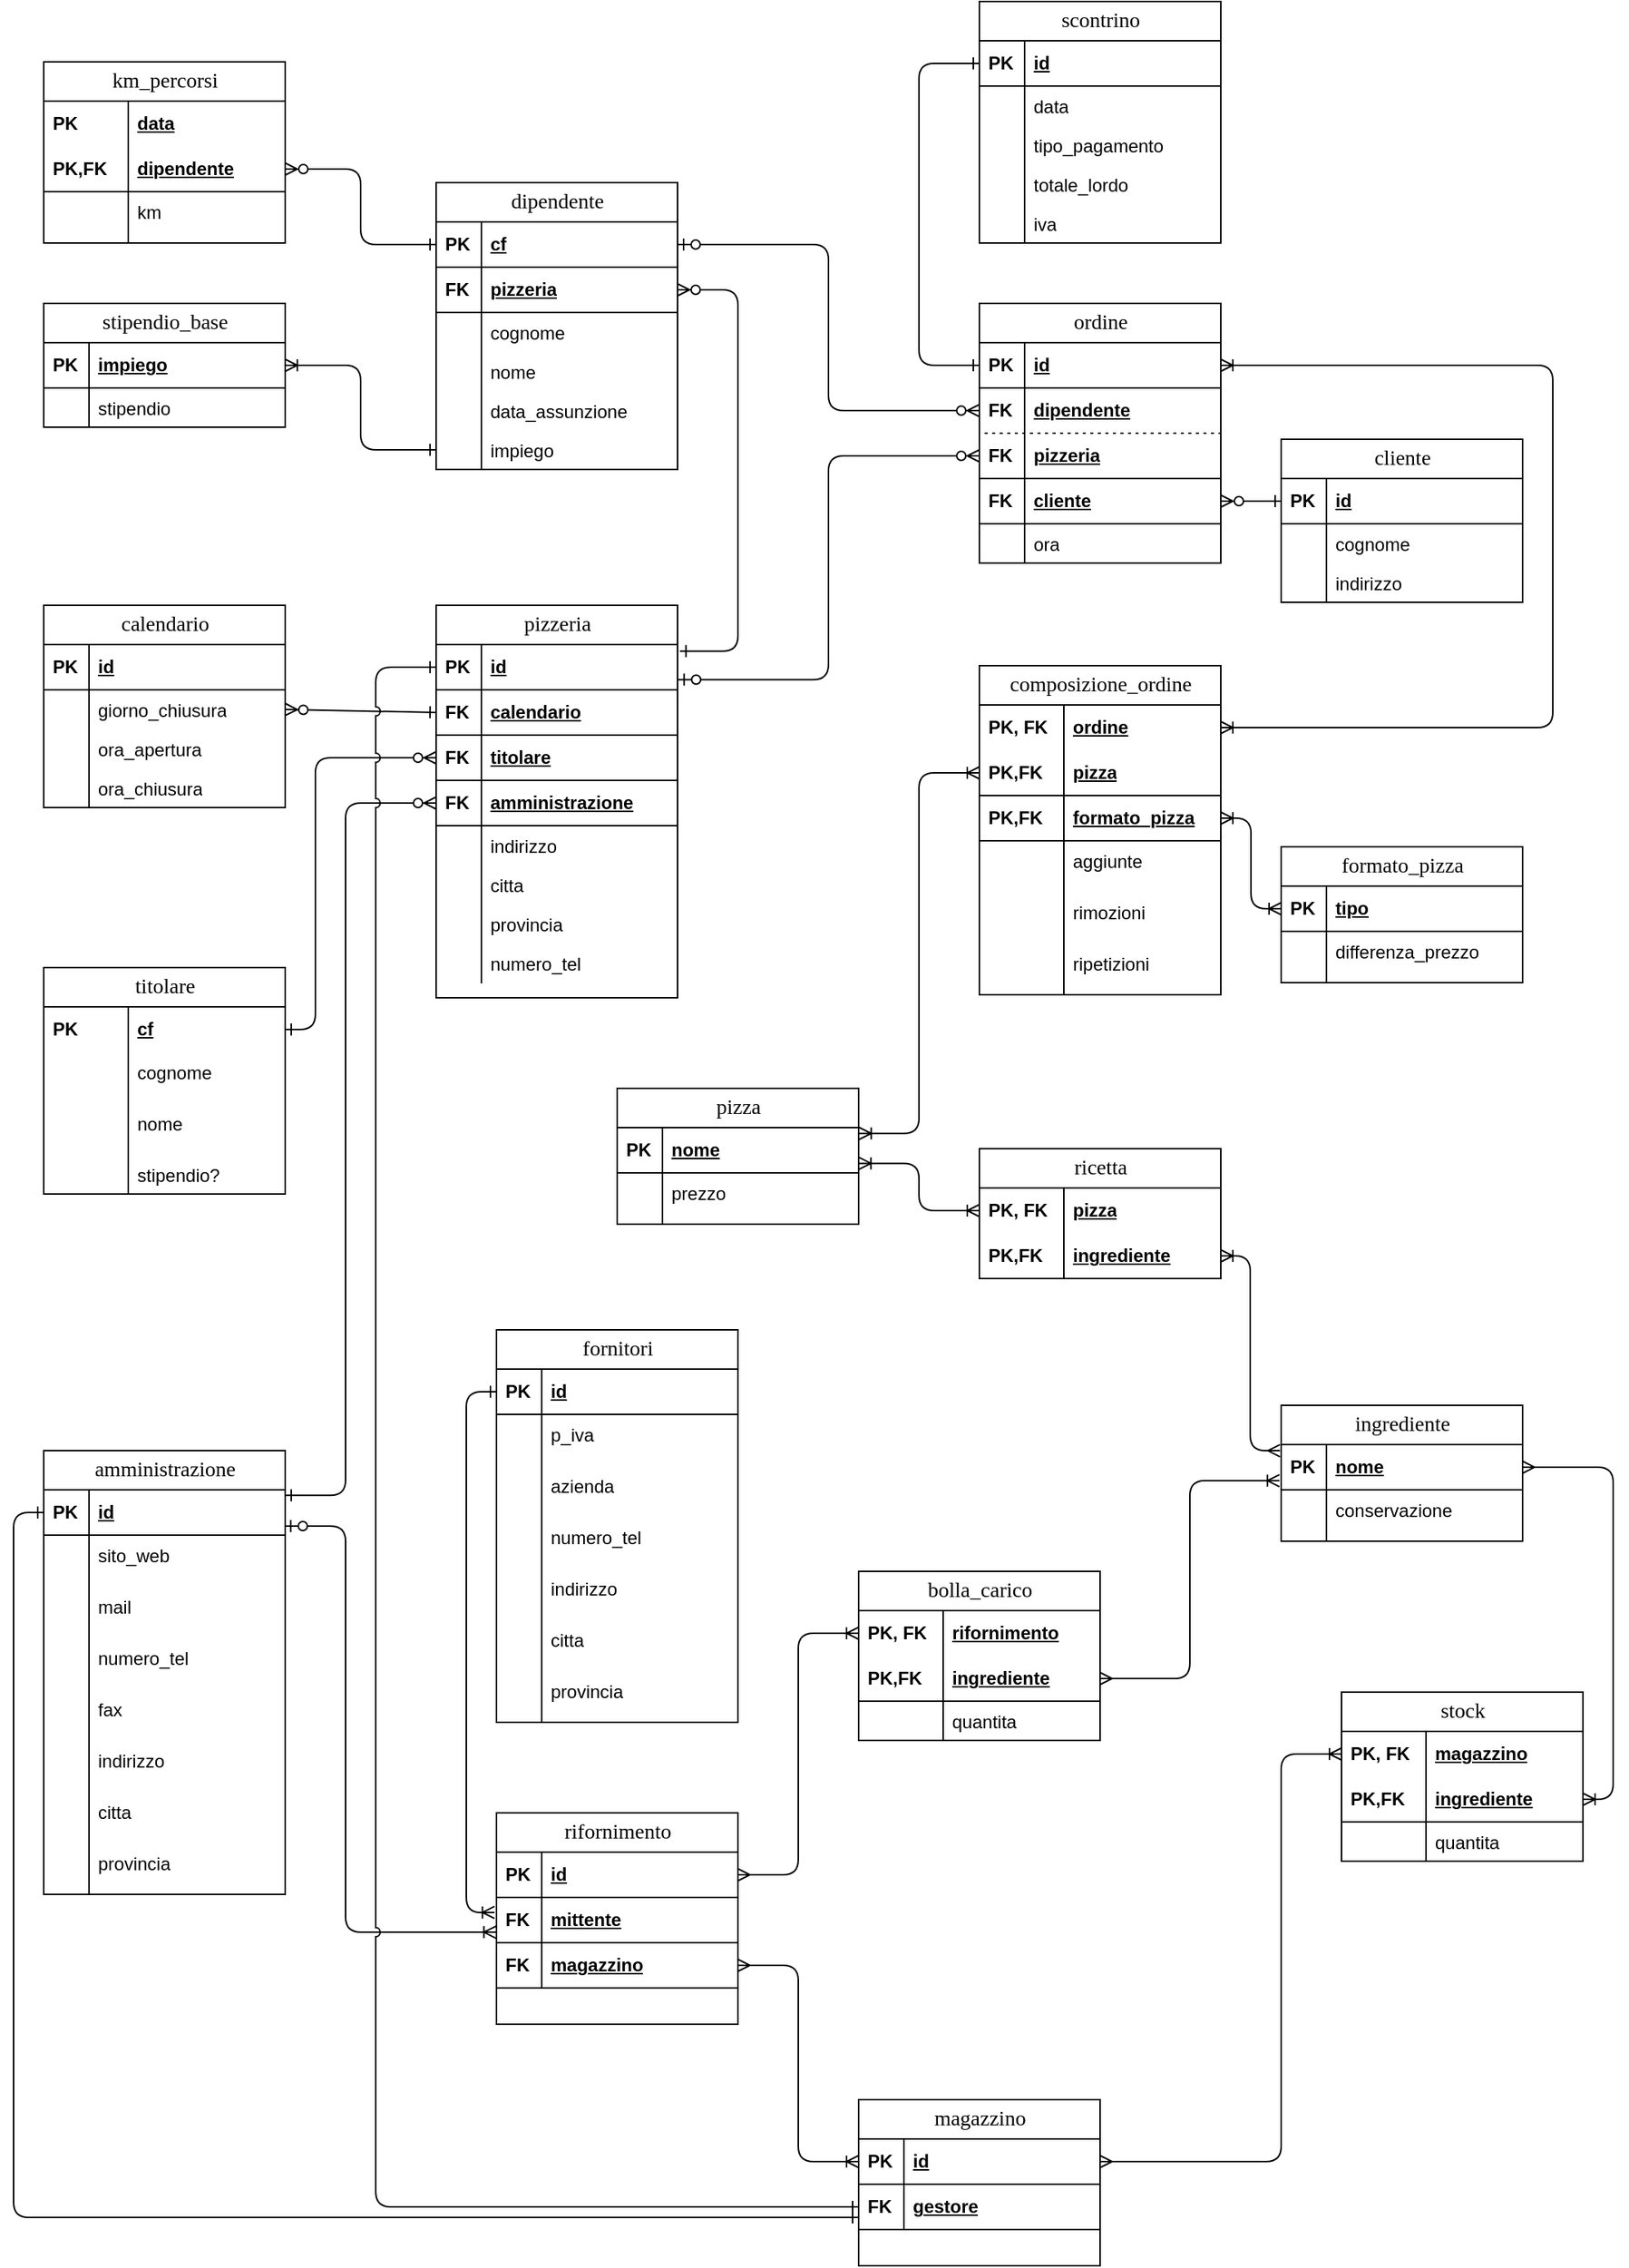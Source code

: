 <mxfile version="13.9.9" type="device"><diagram name="Page-1" id="e56a1550-8fbb-45ad-956c-1786394a9013"><mxGraphModel dx="713" dy="813" grid="1" gridSize="10" guides="1" tooltips="1" connect="1" arrows="1" fold="1" page="1" pageScale="1" pageWidth="1100" pageHeight="850" background="#FFFFFF" math="0" shadow="0"><root><mxCell id="0"/><mxCell id="1" parent="0"/><mxCell id="Q5TuF6wwAWgAhjMsxWoo-18" style="rounded=1;orthogonalLoop=1;jettySize=auto;html=1;startArrow=ERzeroToMany;startFill=1;endArrow=ERone;endFill=0;entryX=0;entryY=0.5;entryDx=0;entryDy=0;fontColor=#000000;exitX=1;exitY=0.5;exitDx=0;exitDy=0;" parent="1" source="Q5TuF6wwAWgAhjMsxWoo-19" target="Q5TuF6wwAWgAhjMsxWoo-8" edge="1"><mxGeometry relative="1" as="geometry"><mxPoint x="871.6" y="479.32" as="targetPoint"/><mxPoint x="870" y="240" as="sourcePoint"/></mxGeometry></mxCell><mxCell id="LfmiPrLZ1C6eym1RHCuX-115" style="edgeStyle=elbowEdgeStyle;rounded=1;orthogonalLoop=1;jettySize=auto;html=1;entryX=0;entryY=0.5;entryDx=0;entryDy=0;startArrow=ERzeroToOne;startFill=1;endArrow=ERzeroToMany;endFill=1;fontColor=#000000;exitX=1.002;exitY=0.774;exitDx=0;exitDy=0;exitPerimeter=0;" parent="1" source="2e49270ec7c68f3f-20" target="LfmiPrLZ1C6eym1RHCuX-116" edge="1"><mxGeometry relative="1" as="geometry"/></mxCell><mxCell id="2e49270ec7c68f3f-19" value="pizzeria" style="swimlane;html=1;fontStyle=0;childLayout=stackLayout;horizontal=1;startSize=26;horizontalStack=0;resizeParent=1;resizeLast=0;collapsible=1;marginBottom=0;swimlaneFillColor=#ffffff;align=center;rounded=0;shadow=0;comic=0;labelBackgroundColor=none;strokeWidth=1;fontFamily=Verdana;fontSize=14;fillColor=#FFFFFF;fontColor=#000000;" parent="1" vertex="1"><mxGeometry x="300" y="400" width="160" height="260" as="geometry"/></mxCell><mxCell id="2e49270ec7c68f3f-20" value="id" style="shape=partialRectangle;top=0;left=0;right=0;bottom=1;html=1;align=left;verticalAlign=middle;fillColor=none;spacingLeft=34;spacingRight=4;whiteSpace=wrap;overflow=hidden;rotatable=0;points=[[0,0.5],[1,0.5]];portConstraint=eastwest;dropTarget=0;fontStyle=5;fontColor=#000000;" parent="2e49270ec7c68f3f-19" vertex="1"><mxGeometry y="26" width="160" height="30" as="geometry"/></mxCell><mxCell id="2e49270ec7c68f3f-21" value="&lt;b&gt;PK&lt;/b&gt;" style="shape=partialRectangle;top=0;left=0;bottom=0;html=1;fillColor=none;align=left;verticalAlign=middle;spacingLeft=4;spacingRight=4;whiteSpace=wrap;overflow=hidden;rotatable=0;points=[];portConstraint=eastwest;part=1;fontColor=#000000;" parent="2e49270ec7c68f3f-20" vertex="1" connectable="0"><mxGeometry width="30" height="30" as="geometry"/></mxCell><mxCell id="LfmiPrLZ1C6eym1RHCuX-57" value="calendario" style="shape=partialRectangle;top=0;left=0;right=0;bottom=1;html=1;align=left;verticalAlign=middle;fillColor=none;spacingLeft=34;spacingRight=4;whiteSpace=wrap;overflow=hidden;rotatable=0;points=[[0,0.5],[1,0.5]];portConstraint=eastwest;dropTarget=0;fontStyle=5;fontColor=#000000;" parent="2e49270ec7c68f3f-19" vertex="1"><mxGeometry y="56" width="160" height="30" as="geometry"/></mxCell><mxCell id="LfmiPrLZ1C6eym1RHCuX-58" value="&lt;b&gt;FK&lt;/b&gt;" style="shape=partialRectangle;top=0;left=0;bottom=0;html=1;fillColor=none;align=left;verticalAlign=middle;spacingLeft=4;spacingRight=4;whiteSpace=wrap;overflow=hidden;rotatable=0;points=[];portConstraint=eastwest;part=1;fontColor=#000000;" parent="LfmiPrLZ1C6eym1RHCuX-57" vertex="1" connectable="0"><mxGeometry width="30" height="30" as="geometry"/></mxCell><mxCell id="LfmiPrLZ1C6eym1RHCuX-78" value="titolare" style="shape=partialRectangle;top=0;left=0;right=0;bottom=1;html=1;align=left;verticalAlign=middle;fillColor=none;spacingLeft=34;spacingRight=4;whiteSpace=wrap;overflow=hidden;rotatable=0;points=[[0,0.5],[1,0.5]];portConstraint=eastwest;dropTarget=0;fontStyle=5;fontColor=#000000;" parent="2e49270ec7c68f3f-19" vertex="1"><mxGeometry y="86" width="160" height="30" as="geometry"/></mxCell><mxCell id="LfmiPrLZ1C6eym1RHCuX-79" value="&lt;b&gt;FK&lt;/b&gt;" style="shape=partialRectangle;top=0;left=0;bottom=0;html=1;fillColor=none;align=left;verticalAlign=middle;spacingLeft=4;spacingRight=4;whiteSpace=wrap;overflow=hidden;rotatable=0;points=[];portConstraint=eastwest;part=1;fontColor=#000000;" parent="LfmiPrLZ1C6eym1RHCuX-78" vertex="1" connectable="0"><mxGeometry width="30" height="30" as="geometry"/></mxCell><mxCell id="Q5TuF6wwAWgAhjMsxWoo-41" value="amministrazione" style="shape=partialRectangle;top=0;left=0;right=0;bottom=1;html=1;align=left;verticalAlign=middle;fillColor=none;spacingLeft=34;spacingRight=4;whiteSpace=wrap;overflow=hidden;rotatable=0;points=[[0,0.5],[1,0.5]];portConstraint=eastwest;dropTarget=0;fontStyle=5;fontColor=#000000;" parent="2e49270ec7c68f3f-19" vertex="1"><mxGeometry y="116" width="160" height="30" as="geometry"/></mxCell><mxCell id="Q5TuF6wwAWgAhjMsxWoo-42" value="&lt;b&gt;FK&lt;/b&gt;" style="shape=partialRectangle;top=0;left=0;bottom=0;html=1;fillColor=none;align=left;verticalAlign=middle;spacingLeft=4;spacingRight=4;whiteSpace=wrap;overflow=hidden;rotatable=0;points=[];portConstraint=eastwest;part=1;fontColor=#000000;" parent="Q5TuF6wwAWgAhjMsxWoo-41" vertex="1" connectable="0"><mxGeometry width="30" height="30" as="geometry"/></mxCell><mxCell id="2e49270ec7c68f3f-22" value="indirizzo" style="shape=partialRectangle;top=0;left=0;right=0;bottom=0;html=1;align=left;verticalAlign=top;fillColor=none;spacingLeft=34;spacingRight=4;whiteSpace=wrap;overflow=hidden;rotatable=0;points=[[0,0.5],[1,0.5]];portConstraint=eastwest;dropTarget=0;fontColor=#000000;" parent="2e49270ec7c68f3f-19" vertex="1"><mxGeometry y="146" width="160" height="26" as="geometry"/></mxCell><mxCell id="2e49270ec7c68f3f-23" value="" style="shape=partialRectangle;top=0;left=0;bottom=0;html=1;fillColor=none;align=left;verticalAlign=top;spacingLeft=4;spacingRight=4;whiteSpace=wrap;overflow=hidden;rotatable=0;points=[];portConstraint=eastwest;part=1;fontColor=#000000;" parent="2e49270ec7c68f3f-22" vertex="1" connectable="0"><mxGeometry width="30" height="26" as="geometry"/></mxCell><mxCell id="2e49270ec7c68f3f-24" value="citta" style="shape=partialRectangle;top=0;left=0;right=0;bottom=0;html=1;align=left;verticalAlign=top;fillColor=none;spacingLeft=34;spacingRight=4;whiteSpace=wrap;overflow=hidden;rotatable=0;points=[[0,0.5],[1,0.5]];portConstraint=eastwest;dropTarget=0;fontColor=#000000;" parent="2e49270ec7c68f3f-19" vertex="1"><mxGeometry y="172" width="160" height="26" as="geometry"/></mxCell><mxCell id="2e49270ec7c68f3f-25" value="" style="shape=partialRectangle;top=0;left=0;bottom=0;html=1;fillColor=none;align=left;verticalAlign=top;spacingLeft=4;spacingRight=4;whiteSpace=wrap;overflow=hidden;rotatable=0;points=[];portConstraint=eastwest;part=1;fontColor=#000000;" parent="2e49270ec7c68f3f-24" vertex="1" connectable="0"><mxGeometry width="30" height="26" as="geometry"/></mxCell><mxCell id="2e49270ec7c68f3f-26" value="provincia" style="shape=partialRectangle;top=0;left=0;right=0;bottom=0;html=1;align=left;verticalAlign=top;fillColor=none;spacingLeft=34;spacingRight=4;whiteSpace=wrap;overflow=hidden;rotatable=0;points=[[0,0.5],[1,0.5]];portConstraint=eastwest;dropTarget=0;fontColor=#000000;" parent="2e49270ec7c68f3f-19" vertex="1"><mxGeometry y="198" width="160" height="26" as="geometry"/></mxCell><mxCell id="2e49270ec7c68f3f-27" value="" style="shape=partialRectangle;top=0;left=0;bottom=0;html=1;fillColor=none;align=left;verticalAlign=top;spacingLeft=4;spacingRight=4;whiteSpace=wrap;overflow=hidden;rotatable=0;points=[];portConstraint=eastwest;part=1;fontColor=#000000;" parent="2e49270ec7c68f3f-26" vertex="1" connectable="0"><mxGeometry width="30" height="26" as="geometry"/></mxCell><mxCell id="LfmiPrLZ1C6eym1RHCuX-39" value="numero_tel" style="shape=partialRectangle;top=0;left=0;right=0;bottom=0;html=1;align=left;verticalAlign=top;fillColor=none;spacingLeft=34;spacingRight=4;whiteSpace=wrap;overflow=hidden;rotatable=0;points=[[0,0.5],[1,0.5]];portConstraint=eastwest;dropTarget=0;fontColor=#000000;" parent="2e49270ec7c68f3f-19" vertex="1"><mxGeometry y="224" width="160" height="26" as="geometry"/></mxCell><mxCell id="LfmiPrLZ1C6eym1RHCuX-40" value="" style="shape=partialRectangle;top=0;left=0;bottom=0;html=1;fillColor=none;align=left;verticalAlign=top;spacingLeft=4;spacingRight=4;whiteSpace=wrap;overflow=hidden;rotatable=0;points=[];portConstraint=eastwest;part=1;fontColor=#000000;" parent="LfmiPrLZ1C6eym1RHCuX-39" vertex="1" connectable="0"><mxGeometry width="30" height="26" as="geometry"/></mxCell><mxCell id="2e49270ec7c68f3f-91" value="" style="html=1;endArrow=ERone;endFill=0;labelBackgroundColor=none;fontFamily=Verdana;fontSize=14;entryX=0;entryY=0.5;startArrow=ERzeroToMany;startFill=1;entryDx=0;entryDy=0;exitX=1;exitY=0.5;exitDx=0;exitDy=0;edgeStyle=elbowEdgeStyle;fontColor=#000000;" parent="1" source="LfmiPrLZ1C6eym1RHCuX-8" target="LfmiPrLZ1C6eym1RHCuX-13" edge="1"><mxGeometry width="100" height="100" relative="1" as="geometry"><mxPoint x="220" y="120" as="sourcePoint"/><mxPoint x="300" y="161" as="targetPoint"/><Array as="points"><mxPoint x="250" y="140"/></Array></mxGeometry></mxCell><mxCell id="LfmiPrLZ1C6eym1RHCuX-5" value="km_percorsi" style="swimlane;html=1;fontStyle=0;childLayout=stackLayout;horizontal=1;startSize=26;horizontalStack=0;resizeParent=1;resizeLast=0;collapsible=1;marginBottom=0;swimlaneFillColor=#ffffff;align=center;rounded=0;shadow=0;comic=0;labelBackgroundColor=none;strokeWidth=1;fontFamily=Verdana;fontSize=14;fillColor=#FFFFFF;fontColor=#000000;" parent="1" vertex="1"><mxGeometry x="40" y="40" width="160" height="120" as="geometry"/></mxCell><mxCell id="LfmiPrLZ1C6eym1RHCuX-6" value="data" style="shape=partialRectangle;top=0;left=0;right=0;bottom=0;html=1;align=left;verticalAlign=middle;fillColor=none;spacingLeft=60;spacingRight=4;whiteSpace=wrap;overflow=hidden;rotatable=0;points=[[0,0.5],[1,0.5]];portConstraint=eastwest;dropTarget=0;fontStyle=5;fontColor=#000000;" parent="LfmiPrLZ1C6eym1RHCuX-5" vertex="1"><mxGeometry y="26" width="160" height="30" as="geometry"/></mxCell><mxCell id="LfmiPrLZ1C6eym1RHCuX-7" value="PK" style="shape=partialRectangle;fontStyle=1;top=0;left=0;bottom=0;html=1;fillColor=none;align=left;verticalAlign=middle;spacingLeft=4;spacingRight=4;whiteSpace=wrap;overflow=hidden;rotatable=0;points=[];portConstraint=eastwest;part=1;fontColor=#000000;" parent="LfmiPrLZ1C6eym1RHCuX-6" vertex="1" connectable="0"><mxGeometry width="56" height="30" as="geometry"/></mxCell><mxCell id="LfmiPrLZ1C6eym1RHCuX-8" value="dipendente" style="shape=partialRectangle;top=0;left=0;right=0;bottom=1;html=1;align=left;verticalAlign=middle;fillColor=none;spacingLeft=60;spacingRight=4;whiteSpace=wrap;overflow=hidden;rotatable=0;points=[[0,0.5],[1,0.5]];portConstraint=eastwest;dropTarget=0;fontStyle=5;fontColor=#000000;" parent="LfmiPrLZ1C6eym1RHCuX-5" vertex="1"><mxGeometry y="56" width="160" height="30" as="geometry"/></mxCell><mxCell id="LfmiPrLZ1C6eym1RHCuX-9" value="PK,FK" style="shape=partialRectangle;fontStyle=1;top=0;left=0;bottom=0;html=1;fillColor=none;align=left;verticalAlign=middle;spacingLeft=4;spacingRight=4;whiteSpace=wrap;overflow=hidden;rotatable=0;points=[];portConstraint=eastwest;part=1;fontColor=#000000;" parent="LfmiPrLZ1C6eym1RHCuX-8" vertex="1" connectable="0"><mxGeometry width="56" height="30" as="geometry"/></mxCell><mxCell id="LfmiPrLZ1C6eym1RHCuX-10" value="km" style="shape=partialRectangle;top=0;left=0;right=0;bottom=0;html=1;align=left;verticalAlign=top;fillColor=none;spacingLeft=60;spacingRight=4;whiteSpace=wrap;overflow=hidden;rotatable=0;points=[[0,0.5],[1,0.5]];portConstraint=eastwest;dropTarget=0;fontColor=#000000;" parent="LfmiPrLZ1C6eym1RHCuX-5" vertex="1"><mxGeometry y="86" width="160" height="34" as="geometry"/></mxCell><mxCell id="LfmiPrLZ1C6eym1RHCuX-11" value="" style="shape=partialRectangle;top=0;left=0;bottom=0;html=1;fillColor=none;align=left;verticalAlign=top;spacingLeft=4;spacingRight=4;whiteSpace=wrap;overflow=hidden;rotatable=0;points=[];portConstraint=eastwest;part=1;fontColor=#000000;" parent="LfmiPrLZ1C6eym1RHCuX-10" vertex="1" connectable="0"><mxGeometry width="56" height="34" as="geometry"/></mxCell><mxCell id="LfmiPrLZ1C6eym1RHCuX-44" style="edgeStyle=elbowEdgeStyle;rounded=1;orthogonalLoop=1;jettySize=auto;html=1;startArrow=ERzeroToMany;startFill=1;endArrow=ERone;endFill=0;entryX=1.01;entryY=0.144;entryDx=0;entryDy=0;fontColor=#000000;exitX=1;exitY=0.5;exitDx=0;exitDy=0;elbow=vertical;entryPerimeter=0;" parent="1" source="LfmiPrLZ1C6eym1RHCuX-31" target="2e49270ec7c68f3f-20" edge="1"><mxGeometry relative="1" as="geometry"><mxPoint x="380" y="360" as="targetPoint"/><Array as="points"><mxPoint x="500" y="441"/><mxPoint x="500" y="340"/></Array></mxGeometry></mxCell><mxCell id="LfmiPrLZ1C6eym1RHCuX-118" style="edgeStyle=elbowEdgeStyle;rounded=1;orthogonalLoop=1;jettySize=auto;html=1;entryX=0;entryY=0.5;entryDx=0;entryDy=0;startArrow=ERzeroToOne;startFill=1;endArrow=ERzeroToMany;endFill=1;fontColor=#000000;exitX=1;exitY=0.5;exitDx=0;exitDy=0;" parent="1" source="LfmiPrLZ1C6eym1RHCuX-13" target="LfmiPrLZ1C6eym1RHCuX-86" edge="1"><mxGeometry relative="1" as="geometry"/></mxCell><mxCell id="LfmiPrLZ1C6eym1RHCuX-12" value="dipendente" style="swimlane;html=1;fontStyle=0;childLayout=stackLayout;horizontal=1;startSize=26;horizontalStack=0;resizeParent=1;resizeLast=0;collapsible=1;marginBottom=0;swimlaneFillColor=#ffffff;align=center;rounded=0;shadow=0;comic=0;labelBackgroundColor=none;strokeWidth=1;fontFamily=Verdana;fontSize=14;fillColor=#FFFFFF;fontColor=#000000;" parent="1" vertex="1"><mxGeometry x="300" y="120" width="160" height="190" as="geometry"/></mxCell><mxCell id="LfmiPrLZ1C6eym1RHCuX-13" value="cf" style="shape=partialRectangle;top=0;left=0;right=0;bottom=1;html=1;align=left;verticalAlign=middle;fillColor=none;spacingLeft=34;spacingRight=4;whiteSpace=wrap;overflow=hidden;rotatable=0;points=[[0,0.5],[1,0.5]];portConstraint=eastwest;dropTarget=0;fontStyle=5;fontColor=#000000;" parent="LfmiPrLZ1C6eym1RHCuX-12" vertex="1"><mxGeometry y="26" width="160" height="30" as="geometry"/></mxCell><mxCell id="LfmiPrLZ1C6eym1RHCuX-14" value="&lt;b&gt;PK&lt;/b&gt;" style="shape=partialRectangle;top=0;left=0;bottom=0;html=1;fillColor=none;align=left;verticalAlign=middle;spacingLeft=4;spacingRight=4;whiteSpace=wrap;overflow=hidden;rotatable=0;points=[];portConstraint=eastwest;part=1;fontColor=#000000;" parent="LfmiPrLZ1C6eym1RHCuX-13" vertex="1" connectable="0"><mxGeometry width="30" height="30" as="geometry"/></mxCell><mxCell id="LfmiPrLZ1C6eym1RHCuX-31" value="pizzeria" style="shape=partialRectangle;top=0;left=0;right=0;bottom=1;html=1;align=left;verticalAlign=middle;fillColor=none;spacingLeft=34;spacingRight=4;whiteSpace=wrap;overflow=hidden;rotatable=0;points=[[0,0.5],[1,0.5]];portConstraint=eastwest;dropTarget=0;fontStyle=5;fontColor=#000000;" parent="LfmiPrLZ1C6eym1RHCuX-12" vertex="1"><mxGeometry y="56" width="160" height="30" as="geometry"/></mxCell><mxCell id="LfmiPrLZ1C6eym1RHCuX-32" value="&lt;b&gt;FK&lt;/b&gt;" style="shape=partialRectangle;top=0;left=0;bottom=0;html=1;fillColor=none;align=left;verticalAlign=middle;spacingLeft=4;spacingRight=4;whiteSpace=wrap;overflow=hidden;rotatable=0;points=[];portConstraint=eastwest;part=1;fontColor=#000000;" parent="LfmiPrLZ1C6eym1RHCuX-31" vertex="1" connectable="0"><mxGeometry width="30" height="30" as="geometry"/></mxCell><mxCell id="LfmiPrLZ1C6eym1RHCuX-17" value="cognome" style="shape=partialRectangle;top=0;left=0;right=0;bottom=0;html=1;align=left;verticalAlign=top;fillColor=none;spacingLeft=34;spacingRight=4;whiteSpace=wrap;overflow=hidden;rotatable=0;points=[[0,0.5],[1,0.5]];portConstraint=eastwest;dropTarget=0;fontColor=#000000;" parent="LfmiPrLZ1C6eym1RHCuX-12" vertex="1"><mxGeometry y="86" width="160" height="26" as="geometry"/></mxCell><mxCell id="LfmiPrLZ1C6eym1RHCuX-18" value="" style="shape=partialRectangle;top=0;left=0;bottom=0;html=1;fillColor=none;align=left;verticalAlign=top;spacingLeft=4;spacingRight=4;whiteSpace=wrap;overflow=hidden;rotatable=0;points=[];portConstraint=eastwest;part=1;fontColor=#000000;" parent="LfmiPrLZ1C6eym1RHCuX-17" vertex="1" connectable="0"><mxGeometry width="30" height="26" as="geometry"/></mxCell><mxCell id="LfmiPrLZ1C6eym1RHCuX-15" value="nome" style="shape=partialRectangle;top=0;left=0;right=0;bottom=0;html=1;align=left;verticalAlign=top;fillColor=none;spacingLeft=34;spacingRight=4;whiteSpace=wrap;overflow=hidden;rotatable=0;points=[[0,0.5],[1,0.5]];portConstraint=eastwest;dropTarget=0;fontColor=#000000;" parent="LfmiPrLZ1C6eym1RHCuX-12" vertex="1"><mxGeometry y="112" width="160" height="26" as="geometry"/></mxCell><mxCell id="LfmiPrLZ1C6eym1RHCuX-16" value="" style="shape=partialRectangle;top=0;left=0;bottom=0;html=1;fillColor=none;align=left;verticalAlign=top;spacingLeft=4;spacingRight=4;whiteSpace=wrap;overflow=hidden;rotatable=0;points=[];portConstraint=eastwest;part=1;fontColor=#000000;" parent="LfmiPrLZ1C6eym1RHCuX-15" vertex="1" connectable="0"><mxGeometry width="30" height="26" as="geometry"/></mxCell><mxCell id="LfmiPrLZ1C6eym1RHCuX-19" value="data_assunzione" style="shape=partialRectangle;top=0;left=0;right=0;bottom=0;html=1;align=left;verticalAlign=top;fillColor=none;spacingLeft=34;spacingRight=4;whiteSpace=wrap;overflow=hidden;rotatable=0;points=[[0,0.5],[1,0.5]];portConstraint=eastwest;dropTarget=0;fontColor=#000000;" parent="LfmiPrLZ1C6eym1RHCuX-12" vertex="1"><mxGeometry y="138" width="160" height="26" as="geometry"/></mxCell><mxCell id="LfmiPrLZ1C6eym1RHCuX-20" value="" style="shape=partialRectangle;top=0;left=0;bottom=0;html=1;fillColor=none;align=left;verticalAlign=top;spacingLeft=4;spacingRight=4;whiteSpace=wrap;overflow=hidden;rotatable=0;points=[];portConstraint=eastwest;part=1;fontColor=#000000;" parent="LfmiPrLZ1C6eym1RHCuX-19" vertex="1" connectable="0"><mxGeometry width="30" height="26" as="geometry"/></mxCell><mxCell id="LfmiPrLZ1C6eym1RHCuX-25" value="impiego" style="shape=partialRectangle;top=0;left=0;right=0;bottom=0;html=1;align=left;verticalAlign=top;fillColor=none;spacingLeft=34;spacingRight=4;whiteSpace=wrap;overflow=hidden;rotatable=0;points=[[0,0.5],[1,0.5]];portConstraint=eastwest;dropTarget=0;fontColor=#000000;" parent="LfmiPrLZ1C6eym1RHCuX-12" vertex="1"><mxGeometry y="164" width="160" height="26" as="geometry"/></mxCell><mxCell id="LfmiPrLZ1C6eym1RHCuX-26" value="" style="shape=partialRectangle;top=0;left=0;bottom=0;html=1;fillColor=none;align=left;verticalAlign=top;spacingLeft=4;spacingRight=4;whiteSpace=wrap;overflow=hidden;rotatable=0;points=[];portConstraint=eastwest;part=1;fontColor=#000000;" parent="LfmiPrLZ1C6eym1RHCuX-25" vertex="1" connectable="0"><mxGeometry width="30" height="26" as="geometry"/></mxCell><mxCell id="LfmiPrLZ1C6eym1RHCuX-45" value="calendario" style="swimlane;html=1;fontStyle=0;childLayout=stackLayout;horizontal=1;startSize=26;horizontalStack=0;resizeParent=1;resizeLast=0;collapsible=1;marginBottom=0;swimlaneFillColor=#ffffff;align=center;rounded=0;shadow=0;comic=0;labelBackgroundColor=none;strokeWidth=1;fontFamily=Verdana;fontSize=14;fillColor=#FFFFFF;fontColor=#000000;" parent="1" vertex="1"><mxGeometry x="40" y="400" width="160" height="134" as="geometry"/></mxCell><mxCell id="LfmiPrLZ1C6eym1RHCuX-46" value="id" style="shape=partialRectangle;top=0;left=0;right=0;bottom=1;html=1;align=left;verticalAlign=middle;fillColor=none;spacingLeft=34;spacingRight=4;whiteSpace=wrap;overflow=hidden;rotatable=0;points=[[0,0.5],[1,0.5]];portConstraint=eastwest;dropTarget=0;fontStyle=5;fontColor=#000000;" parent="LfmiPrLZ1C6eym1RHCuX-45" vertex="1"><mxGeometry y="26" width="160" height="30" as="geometry"/></mxCell><mxCell id="LfmiPrLZ1C6eym1RHCuX-47" value="&lt;b&gt;PK&lt;/b&gt;" style="shape=partialRectangle;top=0;left=0;bottom=0;html=1;fillColor=none;align=left;verticalAlign=middle;spacingLeft=4;spacingRight=4;whiteSpace=wrap;overflow=hidden;rotatable=0;points=[];portConstraint=eastwest;part=1;fontColor=#000000;" parent="LfmiPrLZ1C6eym1RHCuX-46" vertex="1" connectable="0"><mxGeometry width="30" height="30" as="geometry"/></mxCell><mxCell id="LfmiPrLZ1C6eym1RHCuX-48" value="giorno_chiusura" style="shape=partialRectangle;top=0;left=0;right=0;bottom=0;html=1;align=left;verticalAlign=top;fillColor=none;spacingLeft=34;spacingRight=4;whiteSpace=wrap;overflow=hidden;rotatable=0;points=[[0,0.5],[1,0.5]];portConstraint=eastwest;dropTarget=0;fontColor=#000000;" parent="LfmiPrLZ1C6eym1RHCuX-45" vertex="1"><mxGeometry y="56" width="160" height="26" as="geometry"/></mxCell><mxCell id="LfmiPrLZ1C6eym1RHCuX-49" value="" style="shape=partialRectangle;top=0;left=0;bottom=0;html=1;fillColor=none;align=left;verticalAlign=top;spacingLeft=4;spacingRight=4;whiteSpace=wrap;overflow=hidden;rotatable=0;points=[];portConstraint=eastwest;part=1;fontColor=#000000;" parent="LfmiPrLZ1C6eym1RHCuX-48" vertex="1" connectable="0"><mxGeometry width="30" height="26" as="geometry"/></mxCell><mxCell id="LfmiPrLZ1C6eym1RHCuX-50" value="ora_apertura" style="shape=partialRectangle;top=0;left=0;right=0;bottom=0;html=1;align=left;verticalAlign=top;fillColor=none;spacingLeft=34;spacingRight=4;whiteSpace=wrap;overflow=hidden;rotatable=0;points=[[0,0.5],[1,0.5]];portConstraint=eastwest;dropTarget=0;fontColor=#000000;" parent="LfmiPrLZ1C6eym1RHCuX-45" vertex="1"><mxGeometry y="82" width="160" height="26" as="geometry"/></mxCell><mxCell id="LfmiPrLZ1C6eym1RHCuX-51" value="" style="shape=partialRectangle;top=0;left=0;bottom=0;html=1;fillColor=none;align=left;verticalAlign=top;spacingLeft=4;spacingRight=4;whiteSpace=wrap;overflow=hidden;rotatable=0;points=[];portConstraint=eastwest;part=1;fontColor=#000000;" parent="LfmiPrLZ1C6eym1RHCuX-50" vertex="1" connectable="0"><mxGeometry width="30" height="26" as="geometry"/></mxCell><mxCell id="LfmiPrLZ1C6eym1RHCuX-52" value="ora_chiusura" style="shape=partialRectangle;top=0;left=0;right=0;bottom=0;html=1;align=left;verticalAlign=top;fillColor=none;spacingLeft=34;spacingRight=4;whiteSpace=wrap;overflow=hidden;rotatable=0;points=[[0,0.5],[1,0.5]];portConstraint=eastwest;dropTarget=0;fontColor=#000000;" parent="LfmiPrLZ1C6eym1RHCuX-45" vertex="1"><mxGeometry y="108" width="160" height="26" as="geometry"/></mxCell><mxCell id="LfmiPrLZ1C6eym1RHCuX-53" value="" style="shape=partialRectangle;top=0;left=0;bottom=0;html=1;fillColor=none;align=left;verticalAlign=top;spacingLeft=4;spacingRight=4;whiteSpace=wrap;overflow=hidden;rotatable=0;points=[];portConstraint=eastwest;part=1;fontColor=#000000;" parent="LfmiPrLZ1C6eym1RHCuX-52" vertex="1" connectable="0"><mxGeometry width="30" height="26" as="geometry"/></mxCell><mxCell id="LfmiPrLZ1C6eym1RHCuX-56" style="rounded=1;orthogonalLoop=1;jettySize=auto;html=1;exitX=1;exitY=0.5;exitDx=0;exitDy=0;entryX=0;entryY=0.5;entryDx=0;entryDy=0;startArrow=ERzeroToMany;startFill=1;endArrow=ERone;endFill=0;fontColor=#000000;" parent="1" source="LfmiPrLZ1C6eym1RHCuX-48" target="LfmiPrLZ1C6eym1RHCuX-57" edge="1"><mxGeometry relative="1" as="geometry"/></mxCell><mxCell id="LfmiPrLZ1C6eym1RHCuX-70" style="edgeStyle=elbowEdgeStyle;rounded=1;orthogonalLoop=1;jettySize=auto;html=1;entryX=0;entryY=0.5;entryDx=0;entryDy=0;startArrow=ERoneToMany;startFill=0;endArrow=ERone;endFill=0;fontColor=#000000;" parent="1" source="LfmiPrLZ1C6eym1RHCuX-59" target="LfmiPrLZ1C6eym1RHCuX-25" edge="1"><mxGeometry relative="1" as="geometry"/></mxCell><mxCell id="LfmiPrLZ1C6eym1RHCuX-59" value="stipendio_base" style="swimlane;html=1;fontStyle=0;childLayout=stackLayout;horizontal=1;startSize=26;horizontalStack=0;resizeParent=1;resizeLast=0;collapsible=1;marginBottom=0;swimlaneFillColor=#ffffff;align=center;rounded=0;shadow=0;comic=0;labelBackgroundColor=none;strokeWidth=1;fontFamily=Verdana;fontSize=14;swimlaneLine=1;fillColor=#FFFFFF;fontColor=#000000;" parent="1" vertex="1"><mxGeometry x="40" y="200" width="160" height="82" as="geometry"/></mxCell><mxCell id="LfmiPrLZ1C6eym1RHCuX-60" value="impiego" style="shape=partialRectangle;top=0;left=0;right=0;bottom=1;html=1;align=left;verticalAlign=middle;fillColor=none;spacingLeft=34;spacingRight=4;whiteSpace=wrap;overflow=hidden;rotatable=0;points=[[0,0.5],[1,0.5]];portConstraint=eastwest;dropTarget=0;fontStyle=5;fontColor=#000000;" parent="LfmiPrLZ1C6eym1RHCuX-59" vertex="1"><mxGeometry y="26" width="160" height="30" as="geometry"/></mxCell><mxCell id="LfmiPrLZ1C6eym1RHCuX-61" value="&lt;b&gt;PK&lt;/b&gt;" style="shape=partialRectangle;top=0;left=0;bottom=0;html=1;fillColor=none;align=left;verticalAlign=middle;spacingLeft=4;spacingRight=4;whiteSpace=wrap;overflow=hidden;rotatable=0;points=[];portConstraint=eastwest;part=1;fontColor=#000000;" parent="LfmiPrLZ1C6eym1RHCuX-60" vertex="1" connectable="0"><mxGeometry width="30" height="30" as="geometry"/></mxCell><mxCell id="LfmiPrLZ1C6eym1RHCuX-62" value="stipendio" style="shape=partialRectangle;top=0;left=0;right=0;bottom=0;html=1;align=left;verticalAlign=top;fillColor=none;spacingLeft=34;spacingRight=4;whiteSpace=wrap;overflow=hidden;rotatable=0;points=[[0,0.5],[1,0.5]];portConstraint=eastwest;dropTarget=0;fontColor=#000000;" parent="LfmiPrLZ1C6eym1RHCuX-59" vertex="1"><mxGeometry y="56" width="160" height="26" as="geometry"/></mxCell><mxCell id="LfmiPrLZ1C6eym1RHCuX-63" value="" style="shape=partialRectangle;top=0;left=0;bottom=0;html=1;fillColor=none;align=left;verticalAlign=top;spacingLeft=4;spacingRight=4;whiteSpace=wrap;overflow=hidden;rotatable=0;points=[];portConstraint=eastwest;part=1;fontColor=#000000;" parent="LfmiPrLZ1C6eym1RHCuX-62" vertex="1" connectable="0"><mxGeometry width="30" height="26" as="geometry"/></mxCell><mxCell id="LfmiPrLZ1C6eym1RHCuX-80" style="edgeStyle=elbowEdgeStyle;rounded=1;orthogonalLoop=1;jettySize=auto;html=1;entryX=0;entryY=0.5;entryDx=0;entryDy=0;startArrow=ERone;startFill=0;endArrow=ERzeroToMany;endFill=1;fontColor=#000000;exitX=1;exitY=0.5;exitDx=0;exitDy=0;" parent="1" source="LfmiPrLZ1C6eym1RHCuX-72" target="LfmiPrLZ1C6eym1RHCuX-78" edge="1"><mxGeometry relative="1" as="geometry"><Array as="points"><mxPoint x="220" y="630"/><mxPoint x="240" y="630"/></Array></mxGeometry></mxCell><mxCell id="LfmiPrLZ1C6eym1RHCuX-71" value="titolare" style="swimlane;html=1;fontStyle=0;childLayout=stackLayout;horizontal=1;startSize=26;horizontalStack=0;resizeParent=1;resizeLast=0;collapsible=1;marginBottom=0;swimlaneFillColor=#ffffff;align=center;rounded=0;shadow=0;comic=0;labelBackgroundColor=none;strokeWidth=1;fontFamily=Verdana;fontSize=14;fillColor=#FFFFFF;fontColor=#000000;" parent="1" vertex="1"><mxGeometry x="40" y="640" width="160" height="150" as="geometry"/></mxCell><mxCell id="LfmiPrLZ1C6eym1RHCuX-72" value="cf" style="shape=partialRectangle;top=0;left=0;right=0;bottom=0;html=1;align=left;verticalAlign=middle;fillColor=none;spacingLeft=60;spacingRight=4;whiteSpace=wrap;overflow=hidden;rotatable=0;points=[[0,0.5],[1,0.5]];portConstraint=eastwest;dropTarget=0;fontStyle=5;fontColor=#000000;" parent="LfmiPrLZ1C6eym1RHCuX-71" vertex="1"><mxGeometry y="26" width="160" height="30" as="geometry"/></mxCell><mxCell id="LfmiPrLZ1C6eym1RHCuX-73" value="PK" style="shape=partialRectangle;fontStyle=1;top=0;left=0;bottom=0;html=1;fillColor=none;align=left;verticalAlign=middle;spacingLeft=4;spacingRight=4;whiteSpace=wrap;overflow=hidden;rotatable=0;points=[];portConstraint=eastwest;part=1;fontColor=#000000;" parent="LfmiPrLZ1C6eym1RHCuX-72" vertex="1" connectable="0"><mxGeometry width="56" height="30" as="geometry"/></mxCell><mxCell id="Q5TuF6wwAWgAhjMsxWoo-1" value="&lt;div&gt;&lt;span&gt;cognome&lt;/span&gt;&lt;span style=&quot;color: rgba(0 , 0 , 0 , 0) ; font-family: monospace ; font-size: 0px&quot;&gt;%3CmxGraphModel%3E%3Croot%3E%3CmxCell%20id%3D%220%22%2F%3E%3CmxCell%20id%3D%221%22%20parent%3D%220%22%2F%3E%3CmxCell%20id%3D%222%22%20value%3D%22km%22%20style%3D%22shape%3DpartialRectangle%3Btop%3D0%3Bleft%3D0%3Bright%3D0%3Bbottom%3D0%3Bhtml%3D1%3Balign%3Dleft%3BverticalAlign%3Dtop%3BfillColor%3Dnone%3BspacingLeft%3D60%3BspacingRight%3D4%3BwhiteSpace%3Dwrap%3Boverflow%3Dhidden%3Brotatable%3D0%3Bpoints%3D%5B%5B0%2C0.5%5D%2C%5B1%2C0.5%5D%5D%3BportConstraint%3Deastwest%3BdropTarget%3D0%3BstrokeColor%3D%23FFFFFF%3BfontColor%3D%23000000%3B%22%20vertex%3D%221%22%20parent%3D%221%22%3E%3CmxGeometry%20x%3D%2240%22%20y%3D%22726%22%20width%3D%22160%22%20height%3D%2234%22%20as%3D%22geometry%22%2F%3E%3C%2FmxCell%3E%3CmxCell%20id%3D%223%22%20value%3D%22%22%20style%3D%22shape%3DpartialRectangle%3Btop%3D0%3Bleft%3D0%3Bbottom%3D0%3Bhtml%3D1%3BfillColor%3Dnone%3Balign%3Dleft%3BverticalAlign%3Dtop%3BspacingLeft%3D4%3BspacingRight%3D4%3BwhiteSpace%3Dwrap%3Boverflow%3Dhidden%3Brotatable%3D0%3Bpoints%3D%5B%5D%3BportConstraint%3Deastwest%3Bpart%3D1%3BstrokeColor%3D%23FFFFFF%3BfontColor%3D%23000000%3B%22%20vertex%3D%221%22%20connectable%3D%220%22%20parent%3D%222%22%3E%3CmxGeometry%20width%3D%2256%22%20height%3D%2234%22%20as%3D%22geometry%22%2F%3E%3C%2FmxCell%3E%3C%2Froot%3E%3C%2FmxGraphModel%3E&lt;/span&gt;&lt;/div&gt;" style="shape=partialRectangle;top=0;left=0;right=0;bottom=0;html=1;align=left;verticalAlign=top;fillColor=none;spacingLeft=60;spacingRight=4;whiteSpace=wrap;overflow=hidden;rotatable=0;points=[[0,0.5],[1,0.5]];portConstraint=eastwest;dropTarget=0;fontColor=#000000;" parent="LfmiPrLZ1C6eym1RHCuX-71" vertex="1"><mxGeometry y="56" width="160" height="34" as="geometry"/></mxCell><mxCell id="Q5TuF6wwAWgAhjMsxWoo-2" value="" style="shape=partialRectangle;top=0;left=0;bottom=0;html=1;fillColor=none;align=left;verticalAlign=top;spacingLeft=4;spacingRight=4;whiteSpace=wrap;overflow=hidden;rotatable=0;points=[];portConstraint=eastwest;part=1;fontColor=#000000;" parent="Q5TuF6wwAWgAhjMsxWoo-1" vertex="1" connectable="0"><mxGeometry width="56" height="34" as="geometry"/></mxCell><mxCell id="Q5TuF6wwAWgAhjMsxWoo-3" value="&lt;div&gt;nome&lt;/div&gt;" style="shape=partialRectangle;top=0;left=0;right=0;bottom=0;html=1;align=left;verticalAlign=top;fillColor=none;spacingLeft=60;spacingRight=4;whiteSpace=wrap;overflow=hidden;rotatable=0;points=[[0,0.5],[1,0.5]];portConstraint=eastwest;dropTarget=0;fontColor=#000000;" parent="LfmiPrLZ1C6eym1RHCuX-71" vertex="1"><mxGeometry y="90" width="160" height="34" as="geometry"/></mxCell><mxCell id="Q5TuF6wwAWgAhjMsxWoo-4" value="" style="shape=partialRectangle;top=0;left=0;bottom=0;html=1;fillColor=none;align=left;verticalAlign=top;spacingLeft=4;spacingRight=4;whiteSpace=wrap;overflow=hidden;rotatable=0;points=[];portConstraint=eastwest;part=1;fontColor=#000000;" parent="Q5TuF6wwAWgAhjMsxWoo-3" vertex="1" connectable="0"><mxGeometry width="56" height="34" as="geometry"/></mxCell><mxCell id="LfmiPrLZ1C6eym1RHCuX-76" value="stipendio?" style="shape=partialRectangle;top=0;left=0;right=0;bottom=0;html=1;align=left;verticalAlign=top;fillColor=none;spacingLeft=60;spacingRight=4;whiteSpace=wrap;overflow=hidden;rotatable=0;points=[[0,0.5],[1,0.5]];portConstraint=eastwest;dropTarget=0;fontColor=#000000;" parent="LfmiPrLZ1C6eym1RHCuX-71" vertex="1"><mxGeometry y="124" width="160" height="26" as="geometry"/></mxCell><mxCell id="LfmiPrLZ1C6eym1RHCuX-77" value="" style="shape=partialRectangle;top=0;left=0;bottom=0;html=1;fillColor=none;align=left;verticalAlign=top;spacingLeft=4;spacingRight=4;whiteSpace=wrap;overflow=hidden;rotatable=0;points=[];portConstraint=eastwest;part=1;fontColor=#000000;" parent="LfmiPrLZ1C6eym1RHCuX-76" vertex="1" connectable="0"><mxGeometry width="56" height="26" as="geometry"/></mxCell><mxCell id="LfmiPrLZ1C6eym1RHCuX-81" value="ordine" style="swimlane;html=1;fontStyle=0;childLayout=stackLayout;horizontal=1;startSize=26;horizontalStack=0;resizeParent=1;resizeLast=0;collapsible=1;marginBottom=0;swimlaneFillColor=#ffffff;align=center;rounded=0;shadow=0;comic=0;labelBackgroundColor=none;strokeWidth=1;fontFamily=Verdana;fontSize=14;fillColor=#FFFFFF;fontColor=#000000;" parent="1" vertex="1"><mxGeometry x="660" y="200" width="160" height="172" as="geometry"/></mxCell><mxCell id="LfmiPrLZ1C6eym1RHCuX-82" value="id" style="shape=partialRectangle;top=0;left=0;right=0;bottom=1;html=1;align=left;verticalAlign=middle;fillColor=none;spacingLeft=34;spacingRight=4;whiteSpace=wrap;overflow=hidden;rotatable=0;points=[[0,0.5],[1,0.5]];portConstraint=eastwest;dropTarget=0;fontStyle=5;fontColor=#000000;" parent="LfmiPrLZ1C6eym1RHCuX-81" vertex="1"><mxGeometry y="26" width="160" height="30" as="geometry"/></mxCell><mxCell id="LfmiPrLZ1C6eym1RHCuX-83" value="&lt;b&gt;PK&lt;/b&gt;" style="shape=partialRectangle;top=0;left=0;bottom=0;html=1;fillColor=none;align=left;verticalAlign=middle;spacingLeft=4;spacingRight=4;whiteSpace=wrap;overflow=hidden;rotatable=0;points=[];portConstraint=eastwest;part=1;fontColor=#000000;" parent="LfmiPrLZ1C6eym1RHCuX-82" vertex="1" connectable="0"><mxGeometry width="30" height="30" as="geometry"/></mxCell><mxCell id="LfmiPrLZ1C6eym1RHCuX-86" value="dipendente" style="shape=partialRectangle;top=0;left=0;right=0;bottom=1;html=1;align=left;verticalAlign=middle;fillColor=none;spacingLeft=34;spacingRight=4;whiteSpace=wrap;overflow=hidden;rotatable=0;points=[[0,0.5],[1,0.5]];portConstraint=eastwest;dropTarget=0;fontStyle=5;dashed=1;dashPattern=1 4;fontColor=#000000;" parent="LfmiPrLZ1C6eym1RHCuX-81" vertex="1"><mxGeometry y="56" width="160" height="30" as="geometry"/></mxCell><mxCell id="LfmiPrLZ1C6eym1RHCuX-87" value="&lt;b&gt;FK&lt;/b&gt;" style="shape=partialRectangle;top=0;left=0;bottom=0;html=1;fillColor=none;align=left;verticalAlign=middle;spacingLeft=4;spacingRight=4;whiteSpace=wrap;overflow=hidden;rotatable=0;points=[];portConstraint=eastwest;part=1;fontColor=#000000;" parent="LfmiPrLZ1C6eym1RHCuX-86" vertex="1" connectable="0"><mxGeometry width="30" height="30" as="geometry"/></mxCell><mxCell id="LfmiPrLZ1C6eym1RHCuX-116" value="pizzeria" style="shape=partialRectangle;top=0;left=0;right=0;bottom=1;html=1;align=left;verticalAlign=middle;fillColor=none;spacingLeft=34;spacingRight=4;whiteSpace=wrap;overflow=hidden;rotatable=0;points=[[0,0.5],[1,0.5]];portConstraint=eastwest;dropTarget=0;fontStyle=5;strokeWidth=1;fontColor=#000000;" parent="LfmiPrLZ1C6eym1RHCuX-81" vertex="1"><mxGeometry y="86" width="160" height="30" as="geometry"/></mxCell><mxCell id="LfmiPrLZ1C6eym1RHCuX-117" value="&lt;b&gt;FK&lt;/b&gt;" style="shape=partialRectangle;top=0;left=0;bottom=0;html=1;fillColor=none;align=left;verticalAlign=middle;spacingLeft=4;spacingRight=4;whiteSpace=wrap;overflow=hidden;rotatable=0;points=[];portConstraint=eastwest;part=1;fontColor=#000000;" parent="LfmiPrLZ1C6eym1RHCuX-116" vertex="1" connectable="0"><mxGeometry width="30" height="30" as="geometry"/></mxCell><mxCell id="Q5TuF6wwAWgAhjMsxWoo-19" value="cliente" style="shape=partialRectangle;top=0;left=0;right=0;bottom=1;html=1;align=left;verticalAlign=middle;fillColor=none;spacingLeft=34;spacingRight=4;whiteSpace=wrap;overflow=hidden;rotatable=0;points=[[0,0.5],[1,0.5]];portConstraint=eastwest;dropTarget=0;fontStyle=5;strokeWidth=1;fontColor=#000000;" parent="LfmiPrLZ1C6eym1RHCuX-81" vertex="1"><mxGeometry y="116" width="160" height="30" as="geometry"/></mxCell><mxCell id="Q5TuF6wwAWgAhjMsxWoo-20" value="&lt;b&gt;FK&lt;/b&gt;" style="shape=partialRectangle;top=0;left=0;bottom=0;html=1;fillColor=none;align=left;verticalAlign=middle;spacingLeft=4;spacingRight=4;whiteSpace=wrap;overflow=hidden;rotatable=0;points=[];portConstraint=eastwest;part=1;fontColor=#000000;" parent="Q5TuF6wwAWgAhjMsxWoo-19" vertex="1" connectable="0"><mxGeometry width="30" height="30" as="geometry"/></mxCell><mxCell id="LfmiPrLZ1C6eym1RHCuX-88" value="ora" style="shape=partialRectangle;top=0;left=0;right=0;bottom=0;html=1;align=left;verticalAlign=top;fillColor=none;spacingLeft=34;spacingRight=4;whiteSpace=wrap;overflow=hidden;rotatable=0;points=[[0,0.5],[1,0.5]];portConstraint=eastwest;dropTarget=0;fontColor=#000000;" parent="LfmiPrLZ1C6eym1RHCuX-81" vertex="1"><mxGeometry y="146" width="160" height="26" as="geometry"/></mxCell><mxCell id="LfmiPrLZ1C6eym1RHCuX-89" value="" style="shape=partialRectangle;top=0;left=0;bottom=0;html=1;fillColor=none;align=left;verticalAlign=top;spacingLeft=4;spacingRight=4;whiteSpace=wrap;overflow=hidden;rotatable=0;points=[];portConstraint=eastwest;part=1;fontColor=#000000;" parent="LfmiPrLZ1C6eym1RHCuX-88" vertex="1" connectable="0"><mxGeometry width="30" height="26" as="geometry"/></mxCell><mxCell id="LfmiPrLZ1C6eym1RHCuX-114" style="edgeStyle=elbowEdgeStyle;rounded=1;orthogonalLoop=1;jettySize=auto;html=1;entryX=0;entryY=0.5;entryDx=0;entryDy=0;startArrow=ERone;startFill=0;endArrow=ERone;endFill=0;fontColor=#000000;exitX=0;exitY=0.5;exitDx=0;exitDy=0;" parent="1" source="LfmiPrLZ1C6eym1RHCuX-98" target="LfmiPrLZ1C6eym1RHCuX-82" edge="1"><mxGeometry relative="1" as="geometry"><Array as="points"><mxPoint x="620" y="170"/></Array></mxGeometry></mxCell><mxCell id="LfmiPrLZ1C6eym1RHCuX-97" value="scontrino" style="swimlane;html=1;fontStyle=0;childLayout=stackLayout;horizontal=1;startSize=26;horizontalStack=0;resizeParent=1;resizeLast=0;collapsible=1;marginBottom=0;swimlaneFillColor=#ffffff;align=center;rounded=0;shadow=0;comic=0;labelBackgroundColor=none;strokeWidth=1;fontFamily=Verdana;fontSize=14;fillColor=#FFFFFF;fontColor=#000000;" parent="1" vertex="1"><mxGeometry x="660" width="160" height="160" as="geometry"/></mxCell><mxCell id="LfmiPrLZ1C6eym1RHCuX-98" value="id" style="shape=partialRectangle;top=0;left=0;right=0;bottom=1;html=1;align=left;verticalAlign=middle;fillColor=none;spacingLeft=34;spacingRight=4;whiteSpace=wrap;overflow=hidden;rotatable=0;points=[[0,0.5],[1,0.5]];portConstraint=eastwest;dropTarget=0;fontStyle=5;fontColor=#000000;" parent="LfmiPrLZ1C6eym1RHCuX-97" vertex="1"><mxGeometry y="26" width="160" height="30" as="geometry"/></mxCell><mxCell id="LfmiPrLZ1C6eym1RHCuX-99" value="&lt;b&gt;PK&lt;/b&gt;" style="shape=partialRectangle;top=0;left=0;bottom=0;html=1;fillColor=none;align=left;verticalAlign=middle;spacingLeft=4;spacingRight=4;whiteSpace=wrap;overflow=hidden;rotatable=0;points=[];portConstraint=eastwest;part=1;fontColor=#000000;" parent="LfmiPrLZ1C6eym1RHCuX-98" vertex="1" connectable="0"><mxGeometry width="30" height="30" as="geometry"/></mxCell><mxCell id="LfmiPrLZ1C6eym1RHCuX-102" value="data" style="shape=partialRectangle;top=0;left=0;right=0;bottom=0;html=1;align=left;verticalAlign=top;fillColor=none;spacingLeft=34;spacingRight=4;whiteSpace=wrap;overflow=hidden;rotatable=0;points=[[0,0.5],[1,0.5]];portConstraint=eastwest;dropTarget=0;fontColor=#000000;" parent="LfmiPrLZ1C6eym1RHCuX-97" vertex="1"><mxGeometry y="56" width="160" height="26" as="geometry"/></mxCell><mxCell id="LfmiPrLZ1C6eym1RHCuX-103" value="" style="shape=partialRectangle;top=0;left=0;bottom=0;html=1;fillColor=none;align=left;verticalAlign=top;spacingLeft=4;spacingRight=4;whiteSpace=wrap;overflow=hidden;rotatable=0;points=[];portConstraint=eastwest;part=1;fontColor=#000000;" parent="LfmiPrLZ1C6eym1RHCuX-102" vertex="1" connectable="0"><mxGeometry width="30" height="26" as="geometry"/></mxCell><mxCell id="LfmiPrLZ1C6eym1RHCuX-104" value="tipo_pagamento" style="shape=partialRectangle;top=0;left=0;right=0;bottom=0;html=1;align=left;verticalAlign=top;fillColor=none;spacingLeft=34;spacingRight=4;whiteSpace=wrap;overflow=hidden;rotatable=0;points=[[0,0.5],[1,0.5]];portConstraint=eastwest;dropTarget=0;fontColor=#000000;" parent="LfmiPrLZ1C6eym1RHCuX-97" vertex="1"><mxGeometry y="82" width="160" height="26" as="geometry"/></mxCell><mxCell id="LfmiPrLZ1C6eym1RHCuX-105" value="" style="shape=partialRectangle;top=0;left=0;bottom=0;html=1;fillColor=none;align=left;verticalAlign=top;spacingLeft=4;spacingRight=4;whiteSpace=wrap;overflow=hidden;rotatable=0;points=[];portConstraint=eastwest;part=1;fontColor=#000000;" parent="LfmiPrLZ1C6eym1RHCuX-104" vertex="1" connectable="0"><mxGeometry width="30" height="26" as="geometry"/></mxCell><mxCell id="LfmiPrLZ1C6eym1RHCuX-110" value="totale_lordo" style="shape=partialRectangle;top=0;left=0;right=0;bottom=0;html=1;align=left;verticalAlign=top;fillColor=none;spacingLeft=34;spacingRight=4;whiteSpace=wrap;overflow=hidden;rotatable=0;points=[[0,0.5],[1,0.5]];portConstraint=eastwest;dropTarget=0;fontColor=#000000;" parent="LfmiPrLZ1C6eym1RHCuX-97" vertex="1"><mxGeometry y="108" width="160" height="26" as="geometry"/></mxCell><mxCell id="LfmiPrLZ1C6eym1RHCuX-111" value="" style="shape=partialRectangle;top=0;left=0;bottom=0;html=1;fillColor=none;align=left;verticalAlign=top;spacingLeft=4;spacingRight=4;whiteSpace=wrap;overflow=hidden;rotatable=0;points=[];portConstraint=eastwest;part=1;fontColor=#000000;" parent="LfmiPrLZ1C6eym1RHCuX-110" vertex="1" connectable="0"><mxGeometry width="30" height="26" as="geometry"/></mxCell><mxCell id="LfmiPrLZ1C6eym1RHCuX-112" value="iva" style="shape=partialRectangle;top=0;left=0;right=0;bottom=0;html=1;align=left;verticalAlign=top;fillColor=none;spacingLeft=34;spacingRight=4;whiteSpace=wrap;overflow=hidden;rotatable=0;points=[[0,0.5],[1,0.5]];portConstraint=eastwest;dropTarget=0;fontColor=#000000;" parent="LfmiPrLZ1C6eym1RHCuX-97" vertex="1"><mxGeometry y="134" width="160" height="26" as="geometry"/></mxCell><mxCell id="LfmiPrLZ1C6eym1RHCuX-113" value="" style="shape=partialRectangle;top=0;left=0;bottom=0;html=1;fillColor=none;align=left;verticalAlign=top;spacingLeft=4;spacingRight=4;whiteSpace=wrap;overflow=hidden;rotatable=0;points=[];portConstraint=eastwest;part=1;fontColor=#000000;" parent="LfmiPrLZ1C6eym1RHCuX-112" vertex="1" connectable="0"><mxGeometry width="30" height="26" as="geometry"/></mxCell><mxCell id="LfmiPrLZ1C6eym1RHCuX-119" value="formato_pizza" style="swimlane;html=1;fontStyle=0;childLayout=stackLayout;horizontal=1;startSize=26;horizontalStack=0;resizeParent=1;resizeLast=0;collapsible=1;marginBottom=0;swimlaneFillColor=#ffffff;align=center;rounded=0;shadow=0;comic=0;labelBackgroundColor=none;strokeWidth=1;fontFamily=Verdana;fontSize=14;fillColor=#FFFFFF;fontColor=#000000;" parent="1" vertex="1"><mxGeometry x="860" y="560" width="160" height="90" as="geometry"/></mxCell><mxCell id="LfmiPrLZ1C6eym1RHCuX-120" value="tipo" style="shape=partialRectangle;top=0;left=0;right=0;bottom=1;html=1;align=left;verticalAlign=middle;fillColor=none;spacingLeft=34;spacingRight=4;whiteSpace=wrap;overflow=hidden;rotatable=0;points=[[0,0.5],[1,0.5]];portConstraint=eastwest;dropTarget=0;fontStyle=5;fontColor=#000000;" parent="LfmiPrLZ1C6eym1RHCuX-119" vertex="1"><mxGeometry y="26" width="160" height="30" as="geometry"/></mxCell><mxCell id="LfmiPrLZ1C6eym1RHCuX-121" value="&lt;b&gt;PK&lt;/b&gt;" style="shape=partialRectangle;top=0;left=0;bottom=0;html=1;fillColor=none;align=left;verticalAlign=middle;spacingLeft=4;spacingRight=4;whiteSpace=wrap;overflow=hidden;rotatable=0;points=[];portConstraint=eastwest;part=1;fontColor=#000000;" parent="LfmiPrLZ1C6eym1RHCuX-120" vertex="1" connectable="0"><mxGeometry width="30" height="30" as="geometry"/></mxCell><mxCell id="Q5TuF6wwAWgAhjMsxWoo-21" value="differenza_prezzo" style="shape=partialRectangle;top=0;left=0;right=0;bottom=0;html=1;align=left;verticalAlign=top;fillColor=none;spacingLeft=34;spacingRight=4;whiteSpace=wrap;overflow=hidden;rotatable=0;points=[[0,0.5],[1,0.5]];portConstraint=eastwest;dropTarget=0;fontColor=#000000;" parent="LfmiPrLZ1C6eym1RHCuX-119" vertex="1"><mxGeometry y="56" width="160" height="34" as="geometry"/></mxCell><mxCell id="Q5TuF6wwAWgAhjMsxWoo-22" value="" style="shape=partialRectangle;top=0;left=0;bottom=0;html=1;fillColor=none;align=left;verticalAlign=top;spacingLeft=4;spacingRight=4;whiteSpace=wrap;overflow=hidden;rotatable=0;points=[];portConstraint=eastwest;part=1;fontColor=#000000;" parent="Q5TuF6wwAWgAhjMsxWoo-21" vertex="1" connectable="0"><mxGeometry width="30" height="34" as="geometry"/></mxCell><mxCell id="LfmiPrLZ1C6eym1RHCuX-160" style="edgeStyle=elbowEdgeStyle;rounded=1;orthogonalLoop=1;jettySize=auto;html=1;entryX=0;entryY=0.5;entryDx=0;entryDy=0;startArrow=ERoneToMany;startFill=0;endArrow=ERoneToMany;endFill=0;fontColor=#000000;exitX=1;exitY=0.5;exitDx=0;exitDy=0;" parent="1" source="LfmiPrLZ1C6eym1RHCuX-152" target="LfmiPrLZ1C6eym1RHCuX-120" edge="1"><mxGeometry relative="1" as="geometry"/></mxCell><mxCell id="LfmiPrLZ1C6eym1RHCuX-145" value="composizione_ordine" style="swimlane;html=1;fontStyle=0;childLayout=stackLayout;horizontal=1;startSize=26;horizontalStack=0;resizeParent=1;resizeLast=0;collapsible=1;marginBottom=0;swimlaneFillColor=#ffffff;align=center;rounded=0;shadow=0;comic=0;labelBackgroundColor=none;strokeWidth=1;fontFamily=Verdana;fontSize=14;fillColor=#FFFFFF;fontColor=#000000;" parent="1" vertex="1"><mxGeometry x="660" y="440" width="160" height="218" as="geometry"/></mxCell><mxCell id="LfmiPrLZ1C6eym1RHCuX-146" value="ordine" style="shape=partialRectangle;top=0;left=0;right=0;bottom=0;html=1;align=left;verticalAlign=middle;fillColor=none;spacingLeft=60;spacingRight=4;whiteSpace=wrap;overflow=hidden;rotatable=0;points=[[0,0.5],[1,0.5]];portConstraint=eastwest;dropTarget=0;fontStyle=5;fontColor=#000000;" parent="LfmiPrLZ1C6eym1RHCuX-145" vertex="1"><mxGeometry y="26" width="160" height="30" as="geometry"/></mxCell><mxCell id="LfmiPrLZ1C6eym1RHCuX-147" value="PK, FK" style="shape=partialRectangle;fontStyle=1;top=0;left=0;bottom=0;html=1;fillColor=none;align=left;verticalAlign=middle;spacingLeft=4;spacingRight=4;whiteSpace=wrap;overflow=hidden;rotatable=0;points=[];portConstraint=eastwest;part=1;fontColor=#000000;" parent="LfmiPrLZ1C6eym1RHCuX-146" vertex="1" connectable="0"><mxGeometry width="56" height="30" as="geometry"/></mxCell><mxCell id="LfmiPrLZ1C6eym1RHCuX-148" value="pizza" style="shape=partialRectangle;top=0;left=0;right=0;bottom=1;html=1;align=left;verticalAlign=middle;fillColor=none;spacingLeft=60;spacingRight=4;whiteSpace=wrap;overflow=hidden;rotatable=0;points=[[0,0.5],[1,0.5]];portConstraint=eastwest;dropTarget=0;fontStyle=5;fontColor=#000000;" parent="LfmiPrLZ1C6eym1RHCuX-145" vertex="1"><mxGeometry y="56" width="160" height="30" as="geometry"/></mxCell><mxCell id="LfmiPrLZ1C6eym1RHCuX-149" value="PK,FK" style="shape=partialRectangle;fontStyle=1;top=0;left=0;bottom=0;html=1;fillColor=none;align=left;verticalAlign=middle;spacingLeft=4;spacingRight=4;whiteSpace=wrap;overflow=hidden;rotatable=0;points=[];portConstraint=eastwest;part=1;fontColor=#000000;" parent="LfmiPrLZ1C6eym1RHCuX-148" vertex="1" connectable="0"><mxGeometry width="56" height="30" as="geometry"/></mxCell><mxCell id="LfmiPrLZ1C6eym1RHCuX-152" value="formato_pizza" style="shape=partialRectangle;top=0;left=0;right=0;bottom=1;html=1;align=left;verticalAlign=middle;fillColor=none;spacingLeft=60;spacingRight=4;whiteSpace=wrap;overflow=hidden;rotatable=0;points=[[0,0.5],[1,0.5]];portConstraint=eastwest;dropTarget=0;fontStyle=5;fontColor=#000000;" parent="LfmiPrLZ1C6eym1RHCuX-145" vertex="1"><mxGeometry y="86" width="160" height="30" as="geometry"/></mxCell><mxCell id="LfmiPrLZ1C6eym1RHCuX-153" value="PK,FK" style="shape=partialRectangle;fontStyle=1;top=0;left=0;bottom=0;html=1;fillColor=none;align=left;verticalAlign=middle;spacingLeft=4;spacingRight=4;whiteSpace=wrap;overflow=hidden;rotatable=0;points=[];portConstraint=eastwest;part=1;fontColor=#000000;" parent="LfmiPrLZ1C6eym1RHCuX-152" vertex="1" connectable="0"><mxGeometry width="56" height="30" as="geometry"/></mxCell><mxCell id="LfmiPrLZ1C6eym1RHCuX-150" value="aggiunte" style="shape=partialRectangle;top=0;left=0;right=0;bottom=0;html=1;align=left;verticalAlign=top;fillColor=none;spacingLeft=60;spacingRight=4;whiteSpace=wrap;overflow=hidden;rotatable=0;points=[[0,0.5],[1,0.5]];portConstraint=eastwest;dropTarget=0;fontColor=#000000;" parent="LfmiPrLZ1C6eym1RHCuX-145" vertex="1"><mxGeometry y="116" width="160" height="34" as="geometry"/></mxCell><mxCell id="LfmiPrLZ1C6eym1RHCuX-151" value="" style="shape=partialRectangle;top=0;left=0;bottom=0;html=1;fillColor=none;align=left;verticalAlign=top;spacingLeft=4;spacingRight=4;whiteSpace=wrap;overflow=hidden;rotatable=0;points=[];portConstraint=eastwest;part=1;fontColor=#000000;" parent="LfmiPrLZ1C6eym1RHCuX-150" vertex="1" connectable="0"><mxGeometry width="56" height="34" as="geometry"/></mxCell><mxCell id="LfmiPrLZ1C6eym1RHCuX-154" value="rimozioni" style="shape=partialRectangle;top=0;left=0;right=0;bottom=0;html=1;align=left;verticalAlign=top;fillColor=none;spacingLeft=60;spacingRight=4;whiteSpace=wrap;overflow=hidden;rotatable=0;points=[[0,0.5],[1,0.5]];portConstraint=eastwest;dropTarget=0;fontColor=#000000;" parent="LfmiPrLZ1C6eym1RHCuX-145" vertex="1"><mxGeometry y="150" width="160" height="34" as="geometry"/></mxCell><mxCell id="LfmiPrLZ1C6eym1RHCuX-155" value="" style="shape=partialRectangle;top=0;left=0;bottom=0;html=1;fillColor=none;align=left;verticalAlign=top;spacingLeft=4;spacingRight=4;whiteSpace=wrap;overflow=hidden;rotatable=0;points=[];portConstraint=eastwest;part=1;fontColor=#000000;" parent="LfmiPrLZ1C6eym1RHCuX-154" vertex="1" connectable="0"><mxGeometry width="56" height="34" as="geometry"/></mxCell><mxCell id="LfmiPrLZ1C6eym1RHCuX-156" value="ripetizioni" style="shape=partialRectangle;top=0;left=0;right=0;bottom=0;html=1;align=left;verticalAlign=top;fillColor=none;spacingLeft=60;spacingRight=4;whiteSpace=wrap;overflow=hidden;rotatable=0;points=[[0,0.5],[1,0.5]];portConstraint=eastwest;dropTarget=0;fontColor=#000000;" parent="LfmiPrLZ1C6eym1RHCuX-145" vertex="1"><mxGeometry y="184" width="160" height="34" as="geometry"/></mxCell><mxCell id="LfmiPrLZ1C6eym1RHCuX-157" value="" style="shape=partialRectangle;top=0;left=0;bottom=0;html=1;fillColor=none;align=left;verticalAlign=top;spacingLeft=4;spacingRight=4;whiteSpace=wrap;overflow=hidden;rotatable=0;points=[];portConstraint=eastwest;part=1;fontColor=#000000;" parent="LfmiPrLZ1C6eym1RHCuX-156" vertex="1" connectable="0"><mxGeometry width="56" height="34" as="geometry"/></mxCell><mxCell id="LfmiPrLZ1C6eym1RHCuX-176" style="edgeStyle=elbowEdgeStyle;rounded=1;orthogonalLoop=1;jettySize=auto;html=1;exitX=1.002;exitY=0.129;exitDx=0;exitDy=0;entryX=0;entryY=0.5;entryDx=0;entryDy=0;startArrow=ERoneToMany;startFill=0;endArrow=ERoneToMany;endFill=0;fontColor=#000000;exitPerimeter=0;" parent="1" source="LfmiPrLZ1C6eym1RHCuX-162" target="LfmiPrLZ1C6eym1RHCuX-148" edge="1"><mxGeometry relative="1" as="geometry"/></mxCell><mxCell id="LfmiPrLZ1C6eym1RHCuX-240" style="edgeStyle=elbowEdgeStyle;rounded=1;orthogonalLoop=1;jettySize=auto;html=1;entryX=0;entryY=0.5;entryDx=0;entryDy=0;startArrow=ERoneToMany;startFill=0;endArrow=ERoneToMany;endFill=0;fontColor=#000000;exitX=1.001;exitY=0.791;exitDx=0;exitDy=0;exitPerimeter=0;" parent="1" source="LfmiPrLZ1C6eym1RHCuX-162" target="LfmiPrLZ1C6eym1RHCuX-234" edge="1"><mxGeometry relative="1" as="geometry"/></mxCell><mxCell id="LfmiPrLZ1C6eym1RHCuX-161" value="pizza" style="swimlane;html=1;fontStyle=0;childLayout=stackLayout;horizontal=1;startSize=26;horizontalStack=0;resizeParent=1;resizeLast=0;collapsible=1;marginBottom=0;swimlaneFillColor=#ffffff;align=center;rounded=0;shadow=0;comic=0;labelBackgroundColor=none;strokeWidth=1;fontFamily=Verdana;fontSize=14;fillColor=#FFFFFF;fontColor=#000000;" parent="1" vertex="1"><mxGeometry x="420" y="720" width="160" height="90" as="geometry"/></mxCell><mxCell id="LfmiPrLZ1C6eym1RHCuX-162" value="nome" style="shape=partialRectangle;top=0;left=0;right=0;bottom=1;html=1;align=left;verticalAlign=middle;fillColor=none;spacingLeft=34;spacingRight=4;whiteSpace=wrap;overflow=hidden;rotatable=0;points=[[0,0.5],[1,0.5]];portConstraint=eastwest;dropTarget=0;fontStyle=5;fontColor=#000000;" parent="LfmiPrLZ1C6eym1RHCuX-161" vertex="1"><mxGeometry y="26" width="160" height="30" as="geometry"/></mxCell><mxCell id="LfmiPrLZ1C6eym1RHCuX-163" value="&lt;b&gt;PK&lt;/b&gt;" style="shape=partialRectangle;top=0;left=0;bottom=0;html=1;fillColor=none;align=left;verticalAlign=middle;spacingLeft=4;spacingRight=4;whiteSpace=wrap;overflow=hidden;rotatable=0;points=[];portConstraint=eastwest;part=1;fontColor=#000000;" parent="LfmiPrLZ1C6eym1RHCuX-162" vertex="1" connectable="0"><mxGeometry width="30" height="30" as="geometry"/></mxCell><mxCell id="LfmiPrLZ1C6eym1RHCuX-168" value="prezzo" style="shape=partialRectangle;top=0;left=0;right=0;bottom=0;html=1;align=left;verticalAlign=top;fillColor=none;spacingLeft=34;spacingRight=4;whiteSpace=wrap;overflow=hidden;rotatable=0;points=[[0,0.5],[1,0.5]];portConstraint=eastwest;dropTarget=0;fontColor=#000000;" parent="LfmiPrLZ1C6eym1RHCuX-161" vertex="1"><mxGeometry y="56" width="160" height="34" as="geometry"/></mxCell><mxCell id="LfmiPrLZ1C6eym1RHCuX-169" value="" style="shape=partialRectangle;top=0;left=0;bottom=0;html=1;fillColor=none;align=left;verticalAlign=top;spacingLeft=4;spacingRight=4;whiteSpace=wrap;overflow=hidden;rotatable=0;points=[];portConstraint=eastwest;part=1;fontColor=#000000;" parent="LfmiPrLZ1C6eym1RHCuX-168" vertex="1" connectable="0"><mxGeometry width="30" height="34" as="geometry"/></mxCell><mxCell id="LfmiPrLZ1C6eym1RHCuX-177" value="fornitori" style="swimlane;html=1;fontStyle=0;childLayout=stackLayout;horizontal=1;startSize=26;horizontalStack=0;resizeParent=1;resizeLast=0;collapsible=1;marginBottom=0;swimlaneFillColor=#ffffff;align=center;rounded=0;shadow=0;comic=0;labelBackgroundColor=none;strokeWidth=1;fontFamily=Verdana;fontSize=14;fontColor=#000000;fillColor=#FFFFFF;" parent="1" vertex="1"><mxGeometry x="340" y="880" width="160" height="260" as="geometry"/></mxCell><mxCell id="LfmiPrLZ1C6eym1RHCuX-178" value="id" style="shape=partialRectangle;top=0;left=0;right=0;bottom=1;html=1;align=left;verticalAlign=middle;fillColor=none;spacingLeft=34;spacingRight=4;whiteSpace=wrap;overflow=hidden;rotatable=0;points=[[0,0.5],[1,0.5]];portConstraint=eastwest;dropTarget=0;fontStyle=5;fontColor=#000000;" parent="LfmiPrLZ1C6eym1RHCuX-177" vertex="1"><mxGeometry y="26" width="160" height="30" as="geometry"/></mxCell><mxCell id="LfmiPrLZ1C6eym1RHCuX-179" value="&lt;b&gt;PK&lt;/b&gt;" style="shape=partialRectangle;top=0;left=0;bottom=0;html=1;fillColor=none;align=left;verticalAlign=middle;spacingLeft=4;spacingRight=4;whiteSpace=wrap;overflow=hidden;rotatable=0;points=[];portConstraint=eastwest;part=1;fontColor=#000000;" parent="LfmiPrLZ1C6eym1RHCuX-178" vertex="1" connectable="0"><mxGeometry width="30" height="30" as="geometry"/></mxCell><mxCell id="Q5TuF6wwAWgAhjMsxWoo-35" value="p_iva" style="shape=partialRectangle;top=0;left=0;right=0;bottom=0;html=1;align=left;verticalAlign=top;fillColor=none;spacingLeft=34;spacingRight=4;whiteSpace=wrap;overflow=hidden;rotatable=0;points=[[0,0.5],[1,0.5]];portConstraint=eastwest;dropTarget=0;fontColor=#000000;" parent="LfmiPrLZ1C6eym1RHCuX-177" vertex="1"><mxGeometry y="56" width="160" height="34" as="geometry"/></mxCell><mxCell id="Q5TuF6wwAWgAhjMsxWoo-36" value="" style="shape=partialRectangle;top=0;left=0;bottom=0;html=1;fillColor=none;align=left;verticalAlign=top;spacingLeft=4;spacingRight=4;whiteSpace=wrap;overflow=hidden;rotatable=0;points=[];portConstraint=eastwest;part=1;fontColor=#000000;" parent="Q5TuF6wwAWgAhjMsxWoo-35" vertex="1" connectable="0"><mxGeometry width="30" height="34" as="geometry"/></mxCell><mxCell id="LfmiPrLZ1C6eym1RHCuX-180" value="azienda" style="shape=partialRectangle;top=0;left=0;right=0;bottom=0;html=1;align=left;verticalAlign=top;fillColor=none;spacingLeft=34;spacingRight=4;whiteSpace=wrap;overflow=hidden;rotatable=0;points=[[0,0.5],[1,0.5]];portConstraint=eastwest;dropTarget=0;fontColor=#000000;" parent="LfmiPrLZ1C6eym1RHCuX-177" vertex="1"><mxGeometry y="90" width="160" height="34" as="geometry"/></mxCell><mxCell id="LfmiPrLZ1C6eym1RHCuX-181" value="" style="shape=partialRectangle;top=0;left=0;bottom=0;html=1;fillColor=none;align=left;verticalAlign=top;spacingLeft=4;spacingRight=4;whiteSpace=wrap;overflow=hidden;rotatable=0;points=[];portConstraint=eastwest;part=1;fontColor=#000000;" parent="LfmiPrLZ1C6eym1RHCuX-180" vertex="1" connectable="0"><mxGeometry width="30" height="34" as="geometry"/></mxCell><mxCell id="LfmiPrLZ1C6eym1RHCuX-184" value="numero_tel" style="shape=partialRectangle;top=0;left=0;right=0;bottom=0;html=1;align=left;verticalAlign=top;fillColor=none;spacingLeft=34;spacingRight=4;whiteSpace=wrap;overflow=hidden;rotatable=0;points=[[0,0.5],[1,0.5]];portConstraint=eastwest;dropTarget=0;fontColor=#000000;" parent="LfmiPrLZ1C6eym1RHCuX-177" vertex="1"><mxGeometry y="124" width="160" height="34" as="geometry"/></mxCell><mxCell id="LfmiPrLZ1C6eym1RHCuX-185" value="" style="shape=partialRectangle;top=0;left=0;bottom=0;html=1;fillColor=none;align=left;verticalAlign=top;spacingLeft=4;spacingRight=4;whiteSpace=wrap;overflow=hidden;rotatable=0;points=[];portConstraint=eastwest;part=1;fontColor=#000000;" parent="LfmiPrLZ1C6eym1RHCuX-184" vertex="1" connectable="0"><mxGeometry width="30" height="34" as="geometry"/></mxCell><mxCell id="LfmiPrLZ1C6eym1RHCuX-182" value="indirizzo" style="shape=partialRectangle;top=0;left=0;right=0;bottom=0;html=1;align=left;verticalAlign=top;fillColor=none;spacingLeft=34;spacingRight=4;whiteSpace=wrap;overflow=hidden;rotatable=0;points=[[0,0.5],[1,0.5]];portConstraint=eastwest;dropTarget=0;fontColor=#000000;" parent="LfmiPrLZ1C6eym1RHCuX-177" vertex="1"><mxGeometry y="158" width="160" height="34" as="geometry"/></mxCell><mxCell id="LfmiPrLZ1C6eym1RHCuX-183" value="" style="shape=partialRectangle;top=0;left=0;bottom=0;html=1;fillColor=none;align=left;verticalAlign=top;spacingLeft=4;spacingRight=4;whiteSpace=wrap;overflow=hidden;rotatable=0;points=[];portConstraint=eastwest;part=1;fontColor=#000000;" parent="LfmiPrLZ1C6eym1RHCuX-182" vertex="1" connectable="0"><mxGeometry width="30" height="34" as="geometry"/></mxCell><mxCell id="Q5TuF6wwAWgAhjMsxWoo-31" value="citta" style="shape=partialRectangle;top=0;left=0;right=0;bottom=0;html=1;align=left;verticalAlign=top;fillColor=none;spacingLeft=34;spacingRight=4;whiteSpace=wrap;overflow=hidden;rotatable=0;points=[[0,0.5],[1,0.5]];portConstraint=eastwest;dropTarget=0;fontColor=#000000;" parent="LfmiPrLZ1C6eym1RHCuX-177" vertex="1"><mxGeometry y="192" width="160" height="34" as="geometry"/></mxCell><mxCell id="Q5TuF6wwAWgAhjMsxWoo-32" value="" style="shape=partialRectangle;top=0;left=0;bottom=0;html=1;fillColor=none;align=left;verticalAlign=top;spacingLeft=4;spacingRight=4;whiteSpace=wrap;overflow=hidden;rotatable=0;points=[];portConstraint=eastwest;part=1;fontColor=#000000;" parent="Q5TuF6wwAWgAhjMsxWoo-31" vertex="1" connectable="0"><mxGeometry width="30" height="34" as="geometry"/></mxCell><mxCell id="Q5TuF6wwAWgAhjMsxWoo-33" value="provincia" style="shape=partialRectangle;top=0;left=0;right=0;bottom=0;html=1;align=left;verticalAlign=top;fillColor=none;spacingLeft=34;spacingRight=4;whiteSpace=wrap;overflow=hidden;rotatable=0;points=[[0,0.5],[1,0.5]];portConstraint=eastwest;dropTarget=0;fontColor=#000000;" parent="LfmiPrLZ1C6eym1RHCuX-177" vertex="1"><mxGeometry y="226" width="160" height="34" as="geometry"/></mxCell><mxCell id="Q5TuF6wwAWgAhjMsxWoo-34" value="" style="shape=partialRectangle;top=0;left=0;bottom=0;html=1;fillColor=none;align=left;verticalAlign=top;spacingLeft=4;spacingRight=4;whiteSpace=wrap;overflow=hidden;rotatable=0;points=[];portConstraint=eastwest;part=1;fontColor=#000000;" parent="Q5TuF6wwAWgAhjMsxWoo-33" vertex="1" connectable="0"><mxGeometry width="30" height="34" as="geometry"/></mxCell><mxCell id="LfmiPrLZ1C6eym1RHCuX-221" style="edgeStyle=elbowEdgeStyle;rounded=1;orthogonalLoop=1;jettySize=auto;html=1;entryX=-0.002;entryY=0.767;entryDx=0;entryDy=0;startArrow=ERzeroToOne;startFill=1;endArrow=ERoneToMany;endFill=0;fontColor=#000000;exitX=0.998;exitY=0.8;exitDx=0;exitDy=0;exitPerimeter=0;entryPerimeter=0;" parent="1" source="Q5TuF6wwAWgAhjMsxWoo-37" target="LfmiPrLZ1C6eym1RHCuX-219" edge="1"><mxGeometry relative="1" as="geometry"><Array as="points"><mxPoint x="240" y="1140"/></Array></mxGeometry></mxCell><mxCell id="LfmiPrLZ1C6eym1RHCuX-186" value="amministrazione" style="swimlane;html=1;fontStyle=0;childLayout=stackLayout;horizontal=1;startSize=26;horizontalStack=0;resizeParent=1;resizeLast=0;collapsible=1;marginBottom=0;swimlaneFillColor=#ffffff;align=center;rounded=0;shadow=0;comic=0;labelBackgroundColor=none;strokeWidth=1;fontFamily=Verdana;fontSize=14;fillColor=#FFFFFF;fontColor=#000000;" parent="1" vertex="1"><mxGeometry x="40" y="960" width="160" height="294" as="geometry"/></mxCell><mxCell id="Q5TuF6wwAWgAhjMsxWoo-37" value="id" style="shape=partialRectangle;top=0;left=0;right=0;bottom=1;html=1;align=left;verticalAlign=middle;fillColor=none;spacingLeft=34;spacingRight=4;whiteSpace=wrap;overflow=hidden;rotatable=0;points=[[0,0.5],[1,0.5]];portConstraint=eastwest;dropTarget=0;fontStyle=5;fontColor=#000000;" parent="LfmiPrLZ1C6eym1RHCuX-186" vertex="1"><mxGeometry y="26" width="160" height="30" as="geometry"/></mxCell><mxCell id="Q5TuF6wwAWgAhjMsxWoo-38" value="&lt;b&gt;PK&lt;/b&gt;" style="shape=partialRectangle;top=0;left=0;bottom=0;html=1;fillColor=none;align=left;verticalAlign=middle;spacingLeft=4;spacingRight=4;whiteSpace=wrap;overflow=hidden;rotatable=0;points=[];portConstraint=eastwest;part=1;fontColor=#000000;" parent="Q5TuF6wwAWgAhjMsxWoo-37" vertex="1" connectable="0"><mxGeometry width="30" height="30" as="geometry"/></mxCell><mxCell id="LfmiPrLZ1C6eym1RHCuX-197" value="sito_web" style="shape=partialRectangle;top=0;left=0;right=0;bottom=0;html=1;align=left;verticalAlign=top;fillColor=none;spacingLeft=34;spacingRight=4;whiteSpace=wrap;overflow=hidden;rotatable=0;points=[[0,0.5],[1,0.5]];portConstraint=eastwest;dropTarget=0;fontColor=#000000;" parent="LfmiPrLZ1C6eym1RHCuX-186" vertex="1"><mxGeometry y="56" width="160" height="34" as="geometry"/></mxCell><mxCell id="LfmiPrLZ1C6eym1RHCuX-198" value="" style="shape=partialRectangle;top=0;left=0;bottom=0;html=1;fillColor=none;align=left;verticalAlign=top;spacingLeft=4;spacingRight=4;whiteSpace=wrap;overflow=hidden;rotatable=0;points=[];portConstraint=eastwest;part=1;fontColor=#000000;" parent="LfmiPrLZ1C6eym1RHCuX-197" vertex="1" connectable="0"><mxGeometry width="30" height="34" as="geometry"/></mxCell><mxCell id="LfmiPrLZ1C6eym1RHCuX-195" value="mail" style="shape=partialRectangle;top=0;left=0;right=0;bottom=0;html=1;align=left;verticalAlign=top;fillColor=none;spacingLeft=34;spacingRight=4;whiteSpace=wrap;overflow=hidden;rotatable=0;points=[[0,0.5],[1,0.5]];portConstraint=eastwest;dropTarget=0;fontColor=#000000;" parent="LfmiPrLZ1C6eym1RHCuX-186" vertex="1"><mxGeometry y="90" width="160" height="34" as="geometry"/></mxCell><mxCell id="LfmiPrLZ1C6eym1RHCuX-196" value="" style="shape=partialRectangle;top=0;left=0;bottom=0;html=1;fillColor=none;align=left;verticalAlign=top;spacingLeft=4;spacingRight=4;whiteSpace=wrap;overflow=hidden;rotatable=0;points=[];portConstraint=eastwest;part=1;fontColor=#000000;" parent="LfmiPrLZ1C6eym1RHCuX-195" vertex="1" connectable="0"><mxGeometry width="30" height="34" as="geometry"/></mxCell><mxCell id="LfmiPrLZ1C6eym1RHCuX-191" value="numero_tel" style="shape=partialRectangle;top=0;left=0;right=0;bottom=0;html=1;align=left;verticalAlign=top;fillColor=none;spacingLeft=34;spacingRight=4;whiteSpace=wrap;overflow=hidden;rotatable=0;points=[[0,0.5],[1,0.5]];portConstraint=eastwest;dropTarget=0;fontColor=#000000;" parent="LfmiPrLZ1C6eym1RHCuX-186" vertex="1"><mxGeometry y="124" width="160" height="34" as="geometry"/></mxCell><mxCell id="LfmiPrLZ1C6eym1RHCuX-192" value="" style="shape=partialRectangle;top=0;left=0;bottom=0;html=1;fillColor=none;align=left;verticalAlign=top;spacingLeft=4;spacingRight=4;whiteSpace=wrap;overflow=hidden;rotatable=0;points=[];portConstraint=eastwest;part=1;fontColor=#000000;" parent="LfmiPrLZ1C6eym1RHCuX-191" vertex="1" connectable="0"><mxGeometry width="30" height="34" as="geometry"/></mxCell><mxCell id="LfmiPrLZ1C6eym1RHCuX-193" value="fax" style="shape=partialRectangle;top=0;left=0;right=0;bottom=0;html=1;align=left;verticalAlign=top;fillColor=none;spacingLeft=34;spacingRight=4;whiteSpace=wrap;overflow=hidden;rotatable=0;points=[[0,0.5],[1,0.5]];portConstraint=eastwest;dropTarget=0;fontColor=#000000;" parent="LfmiPrLZ1C6eym1RHCuX-186" vertex="1"><mxGeometry y="158" width="160" height="34" as="geometry"/></mxCell><mxCell id="LfmiPrLZ1C6eym1RHCuX-194" value="" style="shape=partialRectangle;top=0;left=0;bottom=0;html=1;fillColor=none;align=left;verticalAlign=top;spacingLeft=4;spacingRight=4;whiteSpace=wrap;overflow=hidden;rotatable=0;points=[];portConstraint=eastwest;part=1;fontColor=#000000;" parent="LfmiPrLZ1C6eym1RHCuX-193" vertex="1" connectable="0"><mxGeometry width="30" height="34" as="geometry"/></mxCell><mxCell id="LfmiPrLZ1C6eym1RHCuX-189" value="indirizzo" style="shape=partialRectangle;top=0;left=0;right=0;bottom=0;html=1;align=left;verticalAlign=top;fillColor=none;spacingLeft=34;spacingRight=4;whiteSpace=wrap;overflow=hidden;rotatable=0;points=[[0,0.5],[1,0.5]];portConstraint=eastwest;dropTarget=0;fontColor=#000000;" parent="LfmiPrLZ1C6eym1RHCuX-186" vertex="1"><mxGeometry y="192" width="160" height="34" as="geometry"/></mxCell><mxCell id="LfmiPrLZ1C6eym1RHCuX-190" value="" style="shape=partialRectangle;top=0;left=0;bottom=0;html=1;fillColor=none;align=left;verticalAlign=top;spacingLeft=4;spacingRight=4;whiteSpace=wrap;overflow=hidden;rotatable=0;points=[];portConstraint=eastwest;part=1;fontColor=#000000;" parent="LfmiPrLZ1C6eym1RHCuX-189" vertex="1" connectable="0"><mxGeometry width="30" height="34" as="geometry"/></mxCell><mxCell id="Q5TuF6wwAWgAhjMsxWoo-29" value="citta&lt;span style=&quot;color: rgba(0 , 0 , 0 , 0) ; font-family: monospace ; font-size: 0px&quot;&gt;%3CmxGraphModel%3E%3Croot%3E%3CmxCell%20id%3D%220%22%2F%3E%3CmxCell%20id%3D%221%22%20parent%3D%220%22%2F%3E%3CmxCell%20id%3D%222%22%20value%3D%22id%22%20style%3D%22shape%3DpartialRectangle%3Btop%3D0%3Bleft%3D0%3Bright%3D0%3Bbottom%3D1%3Bhtml%3D1%3Balign%3Dleft%3BverticalAlign%3Dmiddle%3BfillColor%3Dnone%3BspacingLeft%3D34%3BspacingRight%3D4%3BwhiteSpace%3Dwrap%3Boverflow%3Dhidden%3Brotatable%3D0%3Bpoints%3D%5B%5B0%2C0.5%5D%2C%5B1%2C0.5%5D%5D%3BportConstraint%3Deastwest%3BdropTarget%3D0%3BfontStyle%3D5%3BstrokeColor%3D%23FFFFFF%3BfontColor%3D%23000000%3B%22%20vertex%3D%221%22%20parent%3D%221%22%3E%3CmxGeometry%20x%3D%22320%22%20y%3D%22866%22%20width%3D%22160%22%20height%3D%2230%22%20as%3D%22geometry%22%2F%3E%3C%2FmxCell%3E%3CmxCell%20id%3D%223%22%20value%3D%22%26lt%3Bb%26gt%3BPK%26lt%3B%2Fb%26gt%3B%22%20style%3D%22shape%3DpartialRectangle%3Btop%3D0%3Bleft%3D0%3Bbottom%3D0%3Bhtml%3D1%3BfillColor%3Dnone%3Balign%3Dleft%3BverticalAlign%3Dmiddle%3BspacingLeft%3D4%3BspacingRight%3D4%3BwhiteSpace%3Dwrap%3Boverflow%3Dhidden%3Brotatable%3D0%3Bpoints%3D%5B%5D%3BportConstraint%3Deastwest%3Bpart%3D1%3BstrokeColor%3D%23FFFFFF%3BfontColor%3D%23000000%3B%22%20vertex%3D%221%22%20connectable%3D%220%22%20parent%3D%222%22%3E%3CmxGeometry%20width%3D%2230%22%20height%3D%2230%22%20as%3D%22geometry%22%2F%3E%3C%2FmxCell%3E%3C%2Froot%3E%3C%2FmxGraphModel%3E&lt;/span&gt;" style="shape=partialRectangle;top=0;left=0;right=0;bottom=0;html=1;align=left;verticalAlign=top;fillColor=none;spacingLeft=34;spacingRight=4;whiteSpace=wrap;overflow=hidden;rotatable=0;points=[[0,0.5],[1,0.5]];portConstraint=eastwest;dropTarget=0;fontColor=#000000;" parent="LfmiPrLZ1C6eym1RHCuX-186" vertex="1"><mxGeometry y="226" width="160" height="34" as="geometry"/></mxCell><mxCell id="Q5TuF6wwAWgAhjMsxWoo-30" value="" style="shape=partialRectangle;top=0;left=0;bottom=0;html=1;fillColor=none;align=left;verticalAlign=top;spacingLeft=4;spacingRight=4;whiteSpace=wrap;overflow=hidden;rotatable=0;points=[];portConstraint=eastwest;part=1;fontColor=#000000;" parent="Q5TuF6wwAWgAhjMsxWoo-29" vertex="1" connectable="0"><mxGeometry width="30" height="34" as="geometry"/></mxCell><mxCell id="Q5TuF6wwAWgAhjMsxWoo-39" value="provincia" style="shape=partialRectangle;top=0;left=0;right=0;bottom=0;html=1;align=left;verticalAlign=top;fillColor=none;spacingLeft=34;spacingRight=4;whiteSpace=wrap;overflow=hidden;rotatable=0;points=[[0,0.5],[1,0.5]];portConstraint=eastwest;dropTarget=0;fontColor=#000000;" parent="LfmiPrLZ1C6eym1RHCuX-186" vertex="1"><mxGeometry y="260" width="160" height="34" as="geometry"/></mxCell><mxCell id="Q5TuF6wwAWgAhjMsxWoo-40" value="" style="shape=partialRectangle;top=0;left=0;bottom=0;html=1;fillColor=none;align=left;verticalAlign=top;spacingLeft=4;spacingRight=4;whiteSpace=wrap;overflow=hidden;rotatable=0;points=[];portConstraint=eastwest;part=1;fontColor=#000000;" parent="Q5TuF6wwAWgAhjMsxWoo-39" vertex="1" connectable="0"><mxGeometry width="30" height="34" as="geometry"/></mxCell><mxCell id="LfmiPrLZ1C6eym1RHCuX-199" value="rifornimento" style="swimlane;html=1;fontStyle=0;childLayout=stackLayout;horizontal=1;startSize=26;horizontalStack=0;resizeParent=1;resizeLast=0;collapsible=1;marginBottom=0;swimlaneFillColor=#ffffff;align=center;rounded=0;shadow=0;comic=0;labelBackgroundColor=none;strokeWidth=1;fontFamily=Verdana;fontSize=14;fillColor=#FFFFFF;fontColor=#000000;" parent="1" vertex="1"><mxGeometry x="340" y="1200" width="160" height="140" as="geometry"/></mxCell><mxCell id="LfmiPrLZ1C6eym1RHCuX-200" value="id" style="shape=partialRectangle;top=0;left=0;right=0;bottom=1;html=1;align=left;verticalAlign=middle;fillColor=none;spacingLeft=34;spacingRight=4;whiteSpace=wrap;overflow=hidden;rotatable=0;points=[[0,0.5],[1,0.5]];portConstraint=eastwest;dropTarget=0;fontStyle=5;fontColor=#000000;" parent="LfmiPrLZ1C6eym1RHCuX-199" vertex="1"><mxGeometry y="26" width="160" height="30" as="geometry"/></mxCell><mxCell id="LfmiPrLZ1C6eym1RHCuX-201" value="&lt;b&gt;PK&lt;/b&gt;" style="shape=partialRectangle;top=0;left=0;bottom=0;html=1;fillColor=none;align=left;verticalAlign=middle;spacingLeft=4;spacingRight=4;whiteSpace=wrap;overflow=hidden;rotatable=0;points=[];portConstraint=eastwest;part=1;fontColor=#000000;" parent="LfmiPrLZ1C6eym1RHCuX-200" vertex="1" connectable="0"><mxGeometry width="30" height="30" as="geometry"/></mxCell><mxCell id="LfmiPrLZ1C6eym1RHCuX-219" value="mittente" style="shape=partialRectangle;top=0;left=0;right=0;bottom=1;html=1;align=left;verticalAlign=middle;fillColor=none;spacingLeft=34;spacingRight=4;whiteSpace=wrap;overflow=hidden;rotatable=0;points=[[0,0.5],[1,0.5]];portConstraint=eastwest;dropTarget=0;fontStyle=5;fontColor=#000000;" parent="LfmiPrLZ1C6eym1RHCuX-199" vertex="1"><mxGeometry y="56" width="160" height="30" as="geometry"/></mxCell><mxCell id="LfmiPrLZ1C6eym1RHCuX-220" value="&lt;b&gt;FK&lt;/b&gt;" style="shape=partialRectangle;top=0;left=0;bottom=0;html=1;fillColor=none;align=left;verticalAlign=middle;spacingLeft=4;spacingRight=4;whiteSpace=wrap;overflow=hidden;rotatable=0;points=[];portConstraint=eastwest;part=1;fontColor=#000000;" parent="LfmiPrLZ1C6eym1RHCuX-219" vertex="1" connectable="0"><mxGeometry width="30" height="30" as="geometry"/></mxCell><mxCell id="LfmiPrLZ1C6eym1RHCuX-271" value="magazzino" style="shape=partialRectangle;top=0;left=0;right=0;bottom=1;html=1;align=left;verticalAlign=middle;fillColor=none;spacingLeft=34;spacingRight=4;whiteSpace=wrap;overflow=hidden;rotatable=0;points=[[0,0.5],[1,0.5]];portConstraint=eastwest;dropTarget=0;fontStyle=5;fontColor=#000000;" parent="LfmiPrLZ1C6eym1RHCuX-199" vertex="1"><mxGeometry y="86" width="160" height="30" as="geometry"/></mxCell><mxCell id="LfmiPrLZ1C6eym1RHCuX-272" value="&lt;b&gt;FK&lt;/b&gt;" style="shape=partialRectangle;top=0;left=0;bottom=0;html=1;fillColor=none;align=left;verticalAlign=middle;spacingLeft=4;spacingRight=4;whiteSpace=wrap;overflow=hidden;rotatable=0;points=[];portConstraint=eastwest;part=1;fontColor=#000000;" parent="LfmiPrLZ1C6eym1RHCuX-271" vertex="1" connectable="0"><mxGeometry width="30" height="30" as="geometry"/></mxCell><mxCell id="LfmiPrLZ1C6eym1RHCuX-218" style="rounded=1;orthogonalLoop=1;jettySize=auto;html=1;entryX=-0.008;entryY=0.333;entryDx=0;entryDy=0;startArrow=ERone;startFill=0;endArrow=ERoneToMany;endFill=0;fontColor=#000000;exitX=0;exitY=0.5;exitDx=0;exitDy=0;edgeStyle=elbowEdgeStyle;entryPerimeter=0;" parent="1" source="LfmiPrLZ1C6eym1RHCuX-178" target="LfmiPrLZ1C6eym1RHCuX-219" edge="1"><mxGeometry relative="1" as="geometry"><mxPoint x="420" y="1140" as="sourcePoint"/><Array as="points"><mxPoint x="320" y="1096"/></Array></mxGeometry></mxCell><mxCell id="LfmiPrLZ1C6eym1RHCuX-241" style="edgeStyle=elbowEdgeStyle;rounded=1;orthogonalLoop=1;jettySize=auto;html=1;exitX=-0.005;exitY=0.135;exitDx=0;exitDy=0;startArrow=ERmany;startFill=0;endArrow=ERoneToMany;endFill=0;fontColor=#000000;entryX=1;entryY=0.5;entryDx=0;entryDy=0;exitPerimeter=0;" parent="1" source="LfmiPrLZ1C6eym1RHCuX-223" target="LfmiPrLZ1C6eym1RHCuX-236" edge="1"><mxGeometry relative="1" as="geometry"><mxPoint x="740" y="886" as="targetPoint"/></mxGeometry></mxCell><mxCell id="LfmiPrLZ1C6eym1RHCuX-222" value="ingrediente" style="swimlane;html=1;fontStyle=0;childLayout=stackLayout;horizontal=1;startSize=26;horizontalStack=0;resizeParent=1;resizeLast=0;collapsible=1;marginBottom=0;swimlaneFillColor=#ffffff;align=center;rounded=0;shadow=0;comic=0;labelBackgroundColor=none;strokeWidth=1;fontFamily=Verdana;fontSize=14;fillColor=#FFFFFF;fontColor=#000000;" parent="1" vertex="1"><mxGeometry x="860" y="930" width="160" height="90" as="geometry"/></mxCell><mxCell id="LfmiPrLZ1C6eym1RHCuX-223" value="nome" style="shape=partialRectangle;top=0;left=0;right=0;bottom=1;html=1;align=left;verticalAlign=middle;fillColor=none;spacingLeft=34;spacingRight=4;whiteSpace=wrap;overflow=hidden;rotatable=0;points=[[0,0.5],[1,0.5]];portConstraint=eastwest;dropTarget=0;fontStyle=5;fontColor=#000000;" parent="LfmiPrLZ1C6eym1RHCuX-222" vertex="1"><mxGeometry y="26" width="160" height="30" as="geometry"/></mxCell><mxCell id="LfmiPrLZ1C6eym1RHCuX-224" value="&lt;b&gt;PK&lt;/b&gt;" style="shape=partialRectangle;top=0;left=0;bottom=0;html=1;fillColor=none;align=left;verticalAlign=middle;spacingLeft=4;spacingRight=4;whiteSpace=wrap;overflow=hidden;rotatable=0;points=[];portConstraint=eastwest;part=1;fontColor=#000000;" parent="LfmiPrLZ1C6eym1RHCuX-223" vertex="1" connectable="0"><mxGeometry width="30" height="30" as="geometry"/></mxCell><mxCell id="LfmiPrLZ1C6eym1RHCuX-227" value="conservazione" style="shape=partialRectangle;top=0;left=0;right=0;bottom=0;html=1;align=left;verticalAlign=top;fillColor=none;spacingLeft=34;spacingRight=4;whiteSpace=wrap;overflow=hidden;rotatable=0;points=[[0,0.5],[1,0.5]];portConstraint=eastwest;dropTarget=0;fontColor=#000000;" parent="LfmiPrLZ1C6eym1RHCuX-222" vertex="1"><mxGeometry y="56" width="160" height="34" as="geometry"/></mxCell><mxCell id="LfmiPrLZ1C6eym1RHCuX-228" value="" style="shape=partialRectangle;top=0;left=0;bottom=0;html=1;fillColor=none;align=left;verticalAlign=top;spacingLeft=4;spacingRight=4;whiteSpace=wrap;overflow=hidden;rotatable=0;points=[];portConstraint=eastwest;part=1;fontColor=#000000;" parent="LfmiPrLZ1C6eym1RHCuX-227" vertex="1" connectable="0"><mxGeometry width="30" height="34" as="geometry"/></mxCell><mxCell id="LfmiPrLZ1C6eym1RHCuX-233" value="ricetta" style="swimlane;html=1;fontStyle=0;childLayout=stackLayout;horizontal=1;startSize=26;horizontalStack=0;resizeParent=1;resizeLast=0;collapsible=1;marginBottom=0;swimlaneFillColor=#ffffff;align=center;rounded=0;shadow=0;comic=0;labelBackgroundColor=none;strokeWidth=1;fontFamily=Verdana;fontSize=14;fillColor=#FFFFFF;fontColor=#000000;" parent="1" vertex="1"><mxGeometry x="660" y="760" width="160" height="86" as="geometry"/></mxCell><mxCell id="LfmiPrLZ1C6eym1RHCuX-234" value="pizza" style="shape=partialRectangle;top=0;left=0;right=0;bottom=0;html=1;align=left;verticalAlign=middle;fillColor=none;spacingLeft=60;spacingRight=4;whiteSpace=wrap;overflow=hidden;rotatable=0;points=[[0,0.5],[1,0.5]];portConstraint=eastwest;dropTarget=0;fontStyle=5;fontColor=#000000;" parent="LfmiPrLZ1C6eym1RHCuX-233" vertex="1"><mxGeometry y="26" width="160" height="30" as="geometry"/></mxCell><mxCell id="LfmiPrLZ1C6eym1RHCuX-235" value="PK, FK" style="shape=partialRectangle;fontStyle=1;top=0;left=0;bottom=0;html=1;fillColor=none;align=left;verticalAlign=middle;spacingLeft=4;spacingRight=4;whiteSpace=wrap;overflow=hidden;rotatable=0;points=[];portConstraint=eastwest;part=1;fontColor=#000000;" parent="LfmiPrLZ1C6eym1RHCuX-234" vertex="1" connectable="0"><mxGeometry width="56" height="30" as="geometry"/></mxCell><mxCell id="LfmiPrLZ1C6eym1RHCuX-236" value="ingrediente" style="shape=partialRectangle;top=0;left=0;right=0;bottom=1;html=1;align=left;verticalAlign=middle;fillColor=none;spacingLeft=60;spacingRight=4;whiteSpace=wrap;overflow=hidden;rotatable=0;points=[[0,0.5],[1,0.5]];portConstraint=eastwest;dropTarget=0;fontStyle=5;fontColor=#000000;" parent="LfmiPrLZ1C6eym1RHCuX-233" vertex="1"><mxGeometry y="56" width="160" height="30" as="geometry"/></mxCell><mxCell id="LfmiPrLZ1C6eym1RHCuX-237" value="PK,FK" style="shape=partialRectangle;fontStyle=1;top=0;left=0;bottom=0;html=1;fillColor=none;align=left;verticalAlign=middle;spacingLeft=4;spacingRight=4;whiteSpace=wrap;overflow=hidden;rotatable=0;points=[];portConstraint=eastwest;part=1;fontColor=#000000;" parent="LfmiPrLZ1C6eym1RHCuX-236" vertex="1" connectable="0"><mxGeometry width="56" height="30" as="geometry"/></mxCell><mxCell id="LfmiPrLZ1C6eym1RHCuX-247" style="edgeStyle=elbowEdgeStyle;rounded=1;orthogonalLoop=1;jettySize=auto;html=1;startArrow=ERmany;startFill=0;endArrow=ERoneToMany;endFill=0;fontColor=#000000;entryX=-0.007;entryY=0.797;entryDx=0;entryDy=0;exitX=1;exitY=0.5;exitDx=0;exitDy=0;entryPerimeter=0;" parent="1" source="LfmiPrLZ1C6eym1RHCuX-245" target="LfmiPrLZ1C6eym1RHCuX-223" edge="1"><mxGeometry relative="1" as="geometry"><mxPoint x="740" y="1094" as="targetPoint"/></mxGeometry></mxCell><mxCell id="LfmiPrLZ1C6eym1RHCuX-242" value="bolla_carico" style="swimlane;html=1;fontStyle=0;childLayout=stackLayout;horizontal=1;startSize=26;horizontalStack=0;resizeParent=1;resizeLast=0;collapsible=1;marginBottom=0;swimlaneFillColor=#ffffff;align=center;rounded=0;shadow=0;comic=0;labelBackgroundColor=none;strokeWidth=1;fontFamily=Verdana;fontSize=14;fillColor=#FFFFFF;fontColor=#000000;" parent="1" vertex="1"><mxGeometry x="580" y="1040" width="160" height="112" as="geometry"/></mxCell><mxCell id="LfmiPrLZ1C6eym1RHCuX-243" value="rifornimento" style="shape=partialRectangle;top=0;left=0;right=0;bottom=0;html=1;align=left;verticalAlign=middle;fillColor=none;spacingLeft=60;spacingRight=4;whiteSpace=wrap;overflow=hidden;rotatable=0;points=[[0,0.5],[1,0.5]];portConstraint=eastwest;dropTarget=0;fontStyle=5;fontColor=#000000;" parent="LfmiPrLZ1C6eym1RHCuX-242" vertex="1"><mxGeometry y="26" width="160" height="30" as="geometry"/></mxCell><mxCell id="LfmiPrLZ1C6eym1RHCuX-244" value="PK, FK" style="shape=partialRectangle;fontStyle=1;top=0;left=0;bottom=0;html=1;fillColor=none;align=left;verticalAlign=middle;spacingLeft=4;spacingRight=4;whiteSpace=wrap;overflow=hidden;rotatable=0;points=[];portConstraint=eastwest;part=1;fontColor=#000000;" parent="LfmiPrLZ1C6eym1RHCuX-243" vertex="1" connectable="0"><mxGeometry width="56" height="30" as="geometry"/></mxCell><mxCell id="LfmiPrLZ1C6eym1RHCuX-245" value="ingrediente" style="shape=partialRectangle;top=0;left=0;right=0;bottom=1;html=1;align=left;verticalAlign=middle;fillColor=none;spacingLeft=60;spacingRight=4;whiteSpace=wrap;overflow=hidden;rotatable=0;points=[[0,0.5],[1,0.5]];portConstraint=eastwest;dropTarget=0;fontStyle=5;fontColor=#000000;" parent="LfmiPrLZ1C6eym1RHCuX-242" vertex="1"><mxGeometry y="56" width="160" height="30" as="geometry"/></mxCell><mxCell id="LfmiPrLZ1C6eym1RHCuX-246" value="PK,FK" style="shape=partialRectangle;fontStyle=1;top=0;left=0;bottom=0;html=1;fillColor=none;align=left;verticalAlign=middle;spacingLeft=4;spacingRight=4;whiteSpace=wrap;overflow=hidden;rotatable=0;points=[];portConstraint=eastwest;part=1;fontColor=#000000;" parent="LfmiPrLZ1C6eym1RHCuX-245" vertex="1" connectable="0"><mxGeometry width="56" height="30" as="geometry"/></mxCell><mxCell id="WA6fQl-Zf9A9IZx7rIQ0-5" value="quantita" style="shape=partialRectangle;top=0;left=0;right=0;bottom=0;html=1;align=left;verticalAlign=top;fillColor=none;spacingLeft=60;spacingRight=4;whiteSpace=wrap;overflow=hidden;rotatable=0;points=[[0,0.5],[1,0.5]];portConstraint=eastwest;dropTarget=0;fontColor=#000000;" parent="LfmiPrLZ1C6eym1RHCuX-242" vertex="1"><mxGeometry y="86" width="160" height="26" as="geometry"/></mxCell><mxCell id="WA6fQl-Zf9A9IZx7rIQ0-6" value="" style="shape=partialRectangle;top=0;left=0;bottom=0;html=1;fillColor=none;align=left;verticalAlign=top;spacingLeft=4;spacingRight=4;whiteSpace=wrap;overflow=hidden;rotatable=0;points=[];portConstraint=eastwest;part=1;fontColor=#000000;" parent="WA6fQl-Zf9A9IZx7rIQ0-5" vertex="1" connectable="0"><mxGeometry width="56" height="26" as="geometry"/></mxCell><mxCell id="LfmiPrLZ1C6eym1RHCuX-248" style="edgeStyle=elbowEdgeStyle;rounded=1;orthogonalLoop=1;jettySize=auto;html=1;startArrow=ERmany;startFill=0;endArrow=ERoneToMany;endFill=0;exitX=1;exitY=0.5;exitDx=0;exitDy=0;entryX=0;entryY=0.5;entryDx=0;entryDy=0;fontColor=#000000;" parent="1" source="LfmiPrLZ1C6eym1RHCuX-200" target="LfmiPrLZ1C6eym1RHCuX-243" edge="1"><mxGeometry relative="1" as="geometry"/></mxCell><mxCell id="LfmiPrLZ1C6eym1RHCuX-270" style="edgeStyle=elbowEdgeStyle;rounded=1;orthogonalLoop=1;jettySize=auto;html=1;startArrow=ERmany;startFill=0;endArrow=ERoneToMany;endFill=0;fontColor=#000000;entryX=0;entryY=0.5;entryDx=0;entryDy=0;exitX=1;exitY=0.5;exitDx=0;exitDy=0;" parent="1" source="LfmiPrLZ1C6eym1RHCuX-252" target="LfmiPrLZ1C6eym1RHCuX-263" edge="1"><mxGeometry relative="1" as="geometry"><mxPoint x="980" y="1196" as="targetPoint"/><Array as="points"><mxPoint x="860" y="1300"/></Array></mxGeometry></mxCell><mxCell id="LfmiPrLZ1C6eym1RHCuX-251" value="magazzino" style="swimlane;html=1;fontStyle=0;childLayout=stackLayout;horizontal=1;startSize=26;horizontalStack=0;resizeParent=1;resizeLast=0;collapsible=1;marginBottom=0;swimlaneFillColor=#ffffff;align=center;rounded=0;shadow=0;comic=0;labelBackgroundColor=none;strokeWidth=1;fontFamily=Verdana;fontSize=14;fillColor=#FFFFFF;fontColor=#000000;" parent="1" vertex="1"><mxGeometry x="580" y="1390" width="160" height="110" as="geometry"/></mxCell><mxCell id="LfmiPrLZ1C6eym1RHCuX-252" value="id" style="shape=partialRectangle;top=0;left=0;right=0;bottom=1;html=1;align=left;verticalAlign=middle;fillColor=none;spacingLeft=34;spacingRight=4;whiteSpace=wrap;overflow=hidden;rotatable=0;points=[[0,0.5],[1,0.5]];portConstraint=eastwest;dropTarget=0;fontStyle=5;fontColor=#000000;" parent="LfmiPrLZ1C6eym1RHCuX-251" vertex="1"><mxGeometry y="26" width="160" height="30" as="geometry"/></mxCell><mxCell id="LfmiPrLZ1C6eym1RHCuX-253" value="&lt;b&gt;PK&lt;/b&gt;" style="shape=partialRectangle;top=0;left=0;bottom=0;html=1;fillColor=none;align=left;verticalAlign=middle;spacingLeft=4;spacingRight=4;whiteSpace=wrap;overflow=hidden;rotatable=0;points=[];portConstraint=eastwest;part=1;fontColor=#000000;" parent="LfmiPrLZ1C6eym1RHCuX-252" vertex="1" connectable="0"><mxGeometry width="30" height="30" as="geometry"/></mxCell><mxCell id="Q5TuF6wwAWgAhjMsxWoo-46" value="gestore" style="shape=partialRectangle;top=0;left=0;right=0;bottom=1;html=1;align=left;verticalAlign=middle;fillColor=none;spacingLeft=34;spacingRight=4;whiteSpace=wrap;overflow=hidden;rotatable=0;points=[[0,0.5],[1,0.5]];portConstraint=eastwest;dropTarget=0;fontStyle=5;fontColor=#000000;" parent="LfmiPrLZ1C6eym1RHCuX-251" vertex="1"><mxGeometry y="56" width="160" height="30" as="geometry"/></mxCell><mxCell id="Q5TuF6wwAWgAhjMsxWoo-47" value="&lt;b&gt;FK&lt;/b&gt;" style="shape=partialRectangle;top=0;left=0;bottom=0;html=1;fillColor=none;align=left;verticalAlign=middle;spacingLeft=4;spacingRight=4;whiteSpace=wrap;overflow=hidden;rotatable=0;points=[];portConstraint=eastwest;part=1;fontColor=#000000;" parent="Q5TuF6wwAWgAhjMsxWoo-46" vertex="1" connectable="0"><mxGeometry width="30" height="30" as="geometry"/></mxCell><mxCell id="LfmiPrLZ1C6eym1RHCuX-262" value="stock" style="swimlane;html=1;fontStyle=0;childLayout=stackLayout;horizontal=1;startSize=26;horizontalStack=0;resizeParent=1;resizeLast=0;collapsible=1;marginBottom=0;swimlaneFillColor=#ffffff;align=center;rounded=0;shadow=0;comic=0;labelBackgroundColor=none;strokeWidth=1;fontFamily=Verdana;fontSize=14;fillColor=#FFFFFF;fontColor=#000000;" parent="1" vertex="1"><mxGeometry x="900" y="1120" width="160" height="112" as="geometry"/></mxCell><mxCell id="LfmiPrLZ1C6eym1RHCuX-263" value="magazzino" style="shape=partialRectangle;top=0;left=0;right=0;bottom=0;html=1;align=left;verticalAlign=middle;fillColor=none;spacingLeft=60;spacingRight=4;whiteSpace=wrap;overflow=hidden;rotatable=0;points=[[0,0.5],[1,0.5]];portConstraint=eastwest;dropTarget=0;fontStyle=5;fontColor=#000000;" parent="LfmiPrLZ1C6eym1RHCuX-262" vertex="1"><mxGeometry y="26" width="160" height="30" as="geometry"/></mxCell><mxCell id="LfmiPrLZ1C6eym1RHCuX-264" value="PK, FK" style="shape=partialRectangle;fontStyle=1;top=0;left=0;bottom=0;html=1;fillColor=none;align=left;verticalAlign=middle;spacingLeft=4;spacingRight=4;whiteSpace=wrap;overflow=hidden;rotatable=0;points=[];portConstraint=eastwest;part=1;fontColor=#000000;" parent="LfmiPrLZ1C6eym1RHCuX-263" vertex="1" connectable="0"><mxGeometry width="56" height="30" as="geometry"/></mxCell><mxCell id="LfmiPrLZ1C6eym1RHCuX-265" value="ingrediente" style="shape=partialRectangle;top=0;left=0;right=0;bottom=1;html=1;align=left;verticalAlign=middle;fillColor=none;spacingLeft=60;spacingRight=4;whiteSpace=wrap;overflow=hidden;rotatable=0;points=[[0,0.5],[1,0.5]];portConstraint=eastwest;dropTarget=0;fontStyle=5;fontColor=#000000;" parent="LfmiPrLZ1C6eym1RHCuX-262" vertex="1"><mxGeometry y="56" width="160" height="30" as="geometry"/></mxCell><mxCell id="LfmiPrLZ1C6eym1RHCuX-266" value="PK,FK" style="shape=partialRectangle;fontStyle=1;top=0;left=0;bottom=0;html=1;fillColor=none;align=left;verticalAlign=middle;spacingLeft=4;spacingRight=4;whiteSpace=wrap;overflow=hidden;rotatable=0;points=[];portConstraint=eastwest;part=1;fontColor=#000000;" parent="LfmiPrLZ1C6eym1RHCuX-265" vertex="1" connectable="0"><mxGeometry width="56" height="30" as="geometry"/></mxCell><mxCell id="WA6fQl-Zf9A9IZx7rIQ0-7" value="quantita" style="shape=partialRectangle;top=0;left=0;right=0;bottom=0;html=1;align=left;verticalAlign=top;fillColor=none;spacingLeft=60;spacingRight=4;whiteSpace=wrap;overflow=hidden;rotatable=0;points=[[0,0.5],[1,0.5]];portConstraint=eastwest;dropTarget=0;fontColor=#000000;" parent="LfmiPrLZ1C6eym1RHCuX-262" vertex="1"><mxGeometry y="86" width="160" height="26" as="geometry"/></mxCell><mxCell id="WA6fQl-Zf9A9IZx7rIQ0-8" value="" style="shape=partialRectangle;top=0;left=0;bottom=0;html=1;fillColor=none;align=left;verticalAlign=top;spacingLeft=4;spacingRight=4;whiteSpace=wrap;overflow=hidden;rotatable=0;points=[];portConstraint=eastwest;part=1;fontColor=#000000;" parent="WA6fQl-Zf9A9IZx7rIQ0-7" vertex="1" connectable="0"><mxGeometry width="56" height="26" as="geometry"/></mxCell><mxCell id="LfmiPrLZ1C6eym1RHCuX-269" style="edgeStyle=elbowEdgeStyle;rounded=1;orthogonalLoop=1;jettySize=auto;html=1;entryX=1;entryY=0.5;entryDx=0;entryDy=0;startArrow=ERmany;startFill=0;endArrow=ERoneToMany;endFill=0;fontColor=#000000;exitX=1;exitY=0.5;exitDx=0;exitDy=0;" parent="1" source="LfmiPrLZ1C6eym1RHCuX-223" target="LfmiPrLZ1C6eym1RHCuX-265" edge="1"><mxGeometry relative="1" as="geometry"><Array as="points"><mxPoint x="1080" y="1090"/></Array><mxPoint x="880" y="1011" as="sourcePoint"/></mxGeometry></mxCell><mxCell id="LfmiPrLZ1C6eym1RHCuX-273" style="edgeStyle=elbowEdgeStyle;rounded=1;orthogonalLoop=1;jettySize=auto;html=1;startArrow=ERmany;startFill=0;endArrow=ERoneToMany;endFill=0;fontColor=#000000;exitX=1;exitY=0.5;exitDx=0;exitDy=0;entryX=0;entryY=0.5;entryDx=0;entryDy=0;" parent="1" source="LfmiPrLZ1C6eym1RHCuX-271" target="LfmiPrLZ1C6eym1RHCuX-252" edge="1"><mxGeometry relative="1" as="geometry"><mxPoint x="540" y="1340" as="sourcePoint"/><mxPoint x="1100" y="1418" as="targetPoint"/></mxGeometry></mxCell><mxCell id="Q5TuF6wwAWgAhjMsxWoo-7" value="cliente" style="swimlane;html=1;fontStyle=0;childLayout=stackLayout;horizontal=1;startSize=26;horizontalStack=0;resizeParent=1;resizeLast=0;collapsible=1;marginBottom=0;swimlaneFillColor=#ffffff;align=center;rounded=0;shadow=0;comic=0;labelBackgroundColor=none;strokeWidth=1;fontFamily=Verdana;fontSize=14;fillColor=#FFFFFF;fontColor=#000000;" parent="1" vertex="1"><mxGeometry x="860" y="290" width="160" height="108" as="geometry"/></mxCell><mxCell id="Q5TuF6wwAWgAhjMsxWoo-8" value="id" style="shape=partialRectangle;top=0;left=0;right=0;bottom=1;html=1;align=left;verticalAlign=middle;fillColor=none;spacingLeft=34;spacingRight=4;whiteSpace=wrap;overflow=hidden;rotatable=0;points=[[0,0.5],[1,0.5]];portConstraint=eastwest;dropTarget=0;fontStyle=5;fontColor=#000000;" parent="Q5TuF6wwAWgAhjMsxWoo-7" vertex="1"><mxGeometry y="26" width="160" height="30" as="geometry"/></mxCell><mxCell id="Q5TuF6wwAWgAhjMsxWoo-9" value="&lt;b&gt;PK&lt;/b&gt;" style="shape=partialRectangle;top=0;left=0;bottom=0;html=1;fillColor=none;align=left;verticalAlign=middle;spacingLeft=4;spacingRight=4;whiteSpace=wrap;overflow=hidden;rotatable=0;points=[];portConstraint=eastwest;part=1;fontColor=#000000;" parent="Q5TuF6wwAWgAhjMsxWoo-8" vertex="1" connectable="0"><mxGeometry width="30" height="30" as="geometry"/></mxCell><mxCell id="Q5TuF6wwAWgAhjMsxWoo-14" value="cognome" style="shape=partialRectangle;top=0;left=0;right=0;bottom=0;html=1;align=left;verticalAlign=top;fillColor=none;spacingLeft=34;spacingRight=4;whiteSpace=wrap;overflow=hidden;rotatable=0;points=[[0,0.5],[1,0.5]];portConstraint=eastwest;dropTarget=0;fontColor=#000000;" parent="Q5TuF6wwAWgAhjMsxWoo-7" vertex="1"><mxGeometry y="56" width="160" height="26" as="geometry"/></mxCell><mxCell id="Q5TuF6wwAWgAhjMsxWoo-15" value="" style="shape=partialRectangle;top=0;left=0;bottom=0;html=1;fillColor=none;align=left;verticalAlign=top;spacingLeft=4;spacingRight=4;whiteSpace=wrap;overflow=hidden;rotatable=0;points=[];portConstraint=eastwest;part=1;fontColor=#000000;" parent="Q5TuF6wwAWgAhjMsxWoo-14" vertex="1" connectable="0"><mxGeometry width="30" height="26" as="geometry"/></mxCell><mxCell id="Q5TuF6wwAWgAhjMsxWoo-16" value="indirizzo" style="shape=partialRectangle;top=0;left=0;right=0;bottom=0;html=1;align=left;verticalAlign=top;fillColor=none;spacingLeft=34;spacingRight=4;whiteSpace=wrap;overflow=hidden;rotatable=0;points=[[0,0.5],[1,0.5]];portConstraint=eastwest;dropTarget=0;fontColor=#000000;" parent="Q5TuF6wwAWgAhjMsxWoo-7" vertex="1"><mxGeometry y="82" width="160" height="26" as="geometry"/></mxCell><mxCell id="Q5TuF6wwAWgAhjMsxWoo-17" value="" style="shape=partialRectangle;top=0;left=0;bottom=0;html=1;fillColor=none;align=left;verticalAlign=top;spacingLeft=4;spacingRight=4;whiteSpace=wrap;overflow=hidden;rotatable=0;points=[];portConstraint=eastwest;part=1;fontColor=#000000;" parent="Q5TuF6wwAWgAhjMsxWoo-16" vertex="1" connectable="0"><mxGeometry width="30" height="26" as="geometry"/></mxCell><mxCell id="LfmiPrLZ1C6eym1RHCuX-159" style="edgeStyle=elbowEdgeStyle;rounded=1;orthogonalLoop=1;jettySize=auto;html=1;entryX=1;entryY=0.5;entryDx=0;entryDy=0;startArrow=ERoneToMany;startFill=0;endArrow=ERoneToMany;endFill=0;fontColor=#000000;exitX=1;exitY=0.5;exitDx=0;exitDy=0;" parent="1" source="LfmiPrLZ1C6eym1RHCuX-82" target="LfmiPrLZ1C6eym1RHCuX-146" edge="1"><mxGeometry relative="1" as="geometry"><Array as="points"><mxPoint x="1040" y="280"/><mxPoint x="850" y="380"/><mxPoint x="840" y="360"/></Array></mxGeometry></mxCell><mxCell id="Q5TuF6wwAWgAhjMsxWoo-43" style="edgeStyle=elbowEdgeStyle;rounded=1;orthogonalLoop=1;jettySize=auto;html=1;entryX=0;entryY=0.5;entryDx=0;entryDy=0;startArrow=ERone;startFill=0;endArrow=ERzeroToMany;endFill=1;fontColor=#000000;exitX=1;exitY=0.122;exitDx=0;exitDy=0;exitPerimeter=0;" parent="1" source="Q5TuF6wwAWgAhjMsxWoo-37" target="Q5TuF6wwAWgAhjMsxWoo-41" edge="1"><mxGeometry relative="1" as="geometry"><mxPoint x="230" y="900" as="sourcePoint"/><mxPoint x="310" y="720" as="targetPoint"/><Array as="points"><mxPoint x="240" y="710"/><mxPoint x="260" y="740"/></Array></mxGeometry></mxCell><mxCell id="LfmiPrLZ1C6eym1RHCuX-277" style="rounded=1;orthogonalLoop=1;jettySize=auto;html=1;startArrow=ERone;startFill=0;endArrow=ERone;endFill=0;jumpStyle=arc;exitX=0;exitY=0.5;exitDx=0;exitDy=0;entryX=0;entryY=0.5;entryDx=0;entryDy=0;fontColor=#000000;edgeStyle=elbowEdgeStyle;" parent="1" source="Q5TuF6wwAWgAhjMsxWoo-46" target="2e49270ec7c68f3f-20" edge="1"><mxGeometry relative="1" as="geometry"><Array as="points"><mxPoint x="260" y="720"/><mxPoint x="280" y="930"/></Array></mxGeometry></mxCell><mxCell id="Q5TuF6wwAWgAhjMsxWoo-49" style="rounded=1;orthogonalLoop=1;jettySize=auto;html=1;startArrow=ERone;startFill=0;endArrow=ERone;endFill=0;fontColor=#000000;edgeStyle=elbowEdgeStyle;jumpStyle=arc;exitX=0;exitY=0.5;exitDx=0;exitDy=0;" parent="1" source="Q5TuF6wwAWgAhjMsxWoo-37" edge="1"><mxGeometry relative="1" as="geometry"><mxPoint x="50" y="1001" as="sourcePoint"/><mxPoint x="580" y="1468" as="targetPoint"/><Array as="points"><mxPoint x="20" y="1360"/><mxPoint x="40" y="1320"/><mxPoint x="260" y="1400"/><mxPoint x="250" y="1302.49"/></Array></mxGeometry></mxCell></root></mxGraphModel></diagram></mxfile>